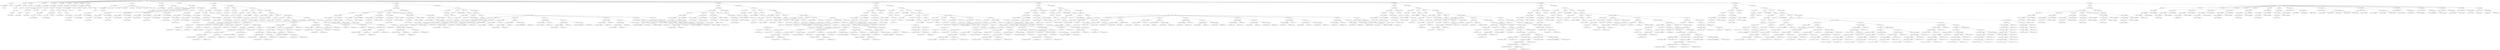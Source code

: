 digraph tree {
    "['1', 'FileAST']";
    "['11', 'Decl']";
    "['111', 'MAX_HEIGHT']";
    "['1111', 'int']";
    "['112', '436']";
    "['12', 'Decl']";
    "['121', 'MAX_WIDTH']";
    "['1211', 'int']";
    "['122', '1024']";
    "['13', 'Typedef']";
    "['131', 'pixel_t']";
    "['1311', 'float']";
    "['14', 'Typedef']";
    "['141', 'outer_pixel_t']";
    "['1411', 'float']";
    "['15', 'Typedef']";
    "['151', 'vel_pixel_t']";
    "['1511', 'float']";
    "['16', 'Typedef']";
    "['161', 'gradient_t']";
    "['1611', 'Struct']";
    "['16111', 'Decl']";
    "['161111', 'x']";
    "['1611111', 'pixel_t']";
    "['16112', 'Decl']";
    "['161121', 'y']";
    "['1611211', 'pixel_t']";
    "['16113', 'Decl']";
    "['161131', 'z']";
    "['1611311', 'pixel_t']";
    "['17', 'Typedef']";
    "['171', 'outer_t']";
    "['1711', 'Struct']";
    "['17111', 'Decl']";
    "['171111', 'ArrayDecl']";
    "['1711111', 'val']";
    "['17111111', 'outer_pixel_t']";
    "['1711112', '6']";
    "['18', 'Typedef']";
    "['181', 'tensor_t']";
    "['1811', 'Struct']";
    "['18111', 'Decl']";
    "['181111', 'ArrayDecl']";
    "['1811111', 'val']";
    "['18111111', 'outer_pixel_t']";
    "['1811112', '6']";
    "['19', 'Typedef']";
    "['191', 'velocity_t']";
    "['1911', 'Struct']";
    "['19111', 'Decl']";
    "['191111', 'x']";
    "['1911111', 'vel_pixel_t']";
    "['19112', 'Decl']";
    "['191121', 'y']";
    "['1911211', 'vel_pixel_t']";
    "['110', 'Decl']";
    "['1101', 'ArrayDecl']";
    "['11011', 'GRAD_WEIGHTS']";
    "['110111', 'int']";
    "['1102', 'InitList']";
    "['11021', '1']";
    "['11022', '-']";
    "['110221', '8']";
    "['11023', '0']";
    "['11024', '8']";
    "['11025', '-']";
    "['110251', '1']";
    "['111', 'Decl']";
    "['1111', 'ArrayDecl']";
    "['11111', 'GRAD_FILTER']";
    "['111111', 'pixel_t']";
    "['1112', 'InitList']";
    "['11121', '0.0755']";
    "['11122', '0.133']";
    "['11123', '0.1869']";
    "['11124', '0.2903']";
    "['11125', '0.1869']";
    "['11126', '0.133']";
    "['11127', '0.0755']";
    "['112', 'Decl']";
    "['1121', 'ArrayDecl']";
    "['11211', 'TENSOR_FILTER']";
    "['112111', 'pixel_t']";
    "['1122', 'InitList']";
    "['11221', '0.3243']";
    "['11222', '0.3513']";
    "['11223', '0.3243']";
    "['113', 'Decl']";
    "['1131', 'FuncDecl']";
    "['11311', 'ParamList']";
    "['113111', 'Decl']";
    "['1131111', 'ArrayDecl']";
    "['11311111', 'ArrayDecl']";
    "['113111111', 'frame0']";
    "['1131111111', 'pixel_t']";
    "['113111112', 'MAX_WIDTH']";
    "['11311112', 'MAX_HEIGHT']";
    "['113112', 'Decl']";
    "['1131121', 'ArrayDecl']";
    "['11311211', 'ArrayDecl']";
    "['113112111', 'frame1']";
    "['1131121111', 'pixel_t']";
    "['113112112', 'MAX_WIDTH']";
    "['11311212', 'MAX_HEIGHT']";
    "['113113', 'Decl']";
    "['1131131', 'ArrayDecl']";
    "['11311311', 'ArrayDecl']";
    "['113113111', 'frame2']";
    "['1131131111', 'pixel_t']";
    "['113113112', 'MAX_WIDTH']";
    "['11311312', 'MAX_HEIGHT']";
    "['113114', 'Decl']";
    "['1131141', 'ArrayDecl']";
    "['11311411', 'ArrayDecl']";
    "['113114111', 'frame3']";
    "['1131141111', 'pixel_t']";
    "['113114112', 'MAX_WIDTH']";
    "['11311412', 'MAX_HEIGHT']";
    "['113115', 'Decl']";
    "['1131151', 'ArrayDecl']";
    "['11311511', 'ArrayDecl']";
    "['113115111', 'frame4']";
    "['1131151111', 'pixel_t']";
    "['113115112', 'MAX_WIDTH']";
    "['11311512', 'MAX_HEIGHT']";
    "['113116', 'Decl']";
    "['1131161', 'ArrayDecl']";
    "['11311611', 'ArrayDecl']";
    "['113116111', 'outputs']";
    "['1131161111', 'velocity_t']";
    "['113116112', 'MAX_WIDTH']";
    "['11311612', 'MAX_HEIGHT']";
    "['11312', 'optical_flow_sw']";
    "['113121', 'void']";
    "['114', 'FuncDef']";
    "['1141', 'Decl']";
    "['11411', 'FuncDecl']";
    "['114111', 'ParamList']";
    "['1141111', 'Decl']";
    "['11411111', 'ArrayDecl']";
    "['114111111', 'ArrayDecl']";
    "['1141111111', 'frame']";
    "['11411111111', 'pixel_t']";
    "['1141111112', 'MAX_WIDTH']";
    "['114111112', 'MAX_HEIGHT']";
    "['1141112', 'Decl']";
    "['11411121', 'ArrayDecl']";
    "['114111211', 'ArrayDecl']";
    "['1141112111', 'gradient_x']";
    "['11411121111', 'pixel_t']";
    "['1141112112', 'MAX_WIDTH']";
    "['114111212', 'MAX_HEIGHT']";
    "['1141113', 'Decl']";
    "['11411131', 'ArrayDecl']";
    "['114111311', 'ArrayDecl']";
    "['1141113111', 'gradient_y']";
    "['11411131111', 'pixel_t']";
    "['1141113112', 'MAX_WIDTH']";
    "['114111312', 'MAX_HEIGHT']";
    "['114112', 'gradient_xy_calc']";
    "['1141121', 'void']";
    "['1142', 'Compound']";
    "['11421', 'Decl']";
    "['114211', 'x_grad']";
    "['1142111', 'pixel_t']";
    "['11422', 'Decl']";
    "['114221', 'y_grad']";
    "['1142211', 'pixel_t']";
    "['11423', 'For']";
    "['114231', 'DeclList']";
    "['1142311', 'Decl']";
    "['11423111', 'r']";
    "['114231111', 'int']";
    "['11423112', '0']";
    "['114232', '<']";
    "['1142321', 'r']";
    "['1142322', '+']";
    "['11423221', 'MAX_HEIGHT']";
    "['11423222', '2']";
    "['114233', '++']";
    "['1142331', 'r']";
    "['114234', 'Compound']";
    "['1142341', 'For']";
    "['11423411', 'DeclList']";
    "['114234111', 'Decl']";
    "['1142341111', 'c']";
    "['11423411111', 'int']";
    "['1142341112', '0']";
    "['11423412', '<']";
    "['114234121', 'c']";
    "['114234122', '+']";
    "['1142341221', 'MAX_WIDTH']";
    "['1142341222', '2']";
    "['11423413', '++']";
    "['114234131', 'c']";
    "['11423414', 'Compound']";
    "['114234141', '=']";
    "['1142341411', 'x_grad']";
    "['1142341412', '0']";
    "['114234142', '=']";
    "['1142341421', 'y_grad']";
    "['1142341422', '0']";
    "['114234143', 'If']";
    "['1142341431', '&&']";
    "['11423414311', '&&']";
    "['114234143111', '&&']";
    "['1142341431111', '>=']";
    "['11423414311111', 'r']";
    "['11423414311112', '4']";
    "['1142341431112', '<']";
    "['11423414311121', 'r']";
    "['11423414311122', 'MAX_HEIGHT']";
    "['114234143112', '>=']";
    "['1142341431121', 'c']";
    "['1142341431122', '4']";
    "['11423414312', '<']";
    "['114234143121', 'c']";
    "['114234143122', 'MAX_WIDTH']";
    "['1142341432', 'Compound']";
    "['11423414321', 'For']";
    "['114234143211', 'DeclList']";
    "['1142341432111', 'Decl']";
    "['11423414321111', 'i']";
    "['114234143211111', 'int']";
    "['11423414321112', '0']";
    "['114234143212', '<']";
    "['1142341432121', 'i']";
    "['1142341432122', '5']";
    "['114234143213', '++']";
    "['1142341432131', 'i']";
    "['114234143214', 'Compound']";
    "['1142341432141', '+=']";
    "['11423414321411', 'x_grad']";
    "['11423414321412', '*']";
    "['114234143214121', 'ArrayRef']";
    "['1142341432141211', 'ArrayRef']";
    "['11423414321412111', 'frame']";
    "['11423414321412112', '-']";
    "['114234143214121121', 'r']";
    "['114234143214121122', '2']";
    "['1142341432141212', '-']";
    "['11423414321412121', 'c']";
    "['11423414321412122', 'i']";
    "['114234143214122', 'ArrayRef']";
    "['1142341432141221', 'GRAD_WEIGHTS']";
    "['1142341432141222', '-']";
    "['11423414321412221', '4']";
    "['11423414321412222', 'i']";
    "['1142341432142', '+=']";
    "['11423414321421', 'y_grad']";
    "['11423414321422', '*']";
    "['114234143214221', 'ArrayRef']";
    "['1142341432142211', 'ArrayRef']";
    "['11423414321422111', 'frame']";
    "['11423414321422112', '-']";
    "['114234143214221121', 'r']";
    "['114234143214221122', 'i']";
    "['1142341432142212', '-']";
    "['11423414321422121', 'c']";
    "['11423414321422122', '2']";
    "['114234143214222', 'ArrayRef']";
    "['1142341432142221', 'GRAD_WEIGHTS']";
    "['1142341432142222', '-']";
    "['11423414321422221', '4']";
    "['11423414321422222', 'i']";
    "['11423414322', '=']";
    "['114234143221', 'ArrayRef']";
    "['1142341432211', 'ArrayRef']";
    "['11423414322111', 'gradient_x']";
    "['11423414322112', '-']";
    "['114234143221121', 'r']";
    "['114234143221122', '2']";
    "['1142341432212', '-']";
    "['11423414322121', 'c']";
    "['11423414322122', '2']";
    "['114234143222', '/']";
    "['1142341432221', 'x_grad']";
    "['1142341432222', '12']";
    "['11423414323', '=']";
    "['114234143231', 'ArrayRef']";
    "['1142341432311', 'ArrayRef']";
    "['11423414323111', 'gradient_y']";
    "['11423414323112', '-']";
    "['114234143231121', 'r']";
    "['114234143231122', '2']";
    "['1142341432312', '-']";
    "['11423414323121', 'c']";
    "['11423414323122', '2']";
    "['114234143232', '/']";
    "['1142341432321', 'y_grad']";
    "['1142341432322', '12']";
    "['1142341433', 'If']";
    "['11423414331', '&&']";
    "['114234143311', '>=']";
    "['1142341433111', 'r']";
    "['1142341433112', '2']";
    "['114234143312', '>=']";
    "['1142341433121', 'c']";
    "['1142341433122', '2']";
    "['11423414332', 'Compound']";
    "['114234143321', '=']";
    "['1142341433211', 'ArrayRef']";
    "['11423414332111', 'ArrayRef']";
    "['114234143321111', 'gradient_x']";
    "['114234143321112', '-']";
    "['1142341433211121', 'r']";
    "['1142341433211122', '2']";
    "['11423414332112', '-']";
    "['114234143321121', 'c']";
    "['114234143321122', '2']";
    "['1142341433212', '0']";
    "['114234143322', '=']";
    "['1142341433221', 'ArrayRef']";
    "['11423414332211', 'ArrayRef']";
    "['114234143322111', 'gradient_y']";
    "['114234143322112', '-']";
    "['1142341433221121', 'r']";
    "['1142341433221122', '2']";
    "['11423414332212', '-']";
    "['114234143322121', 'c']";
    "['114234143322122', '2']";
    "['1142341433222', '0']";
    "['115', 'FuncDef']";
    "['1151', 'Decl']";
    "['11511', 'FuncDecl']";
    "['115111', 'ParamList']";
    "['1151111', 'Decl']";
    "['11511111', 'ArrayDecl']";
    "['115111111', 'ArrayDecl']";
    "['1151111111', 'frame0']";
    "['11511111111', 'pixel_t']";
    "['1151111112', 'MAX_WIDTH']";
    "['115111112', 'MAX_HEIGHT']";
    "['1151112', 'Decl']";
    "['11511121', 'ArrayDecl']";
    "['115111211', 'ArrayDecl']";
    "['1151112111', 'frame1']";
    "['11511121111', 'pixel_t']";
    "['1151112112', 'MAX_WIDTH']";
    "['115111212', 'MAX_HEIGHT']";
    "['1151113', 'Decl']";
    "['11511131', 'ArrayDecl']";
    "['115111311', 'ArrayDecl']";
    "['1151113111', 'frame2']";
    "['11511131111', 'pixel_t']";
    "['1151113112', 'MAX_WIDTH']";
    "['115111312', 'MAX_HEIGHT']";
    "['1151114', 'Decl']";
    "['11511141', 'ArrayDecl']";
    "['115111411', 'ArrayDecl']";
    "['1151114111', 'frame3']";
    "['11511141111', 'pixel_t']";
    "['1151114112', 'MAX_WIDTH']";
    "['115111412', 'MAX_HEIGHT']";
    "['1151115', 'Decl']";
    "['11511151', 'ArrayDecl']";
    "['115111511', 'ArrayDecl']";
    "['1151115111', 'frame4']";
    "['11511151111', 'pixel_t']";
    "['1151115112', 'MAX_WIDTH']";
    "['115111512', 'MAX_HEIGHT']";
    "['1151116', 'Decl']";
    "['11511161', 'ArrayDecl']";
    "['115111611', 'ArrayDecl']";
    "['1151116111', 'gradient_z']";
    "['11511161111', 'pixel_t']";
    "['1151116112', 'MAX_WIDTH']";
    "['115111612', 'MAX_HEIGHT']";
    "['115112', 'gradient_z_calc']";
    "['1151121', 'void']";
    "['1152', 'Compound']";
    "['11521', 'For']";
    "['115211', 'DeclList']";
    "['1152111', 'Decl']";
    "['11521111', 'r']";
    "['115211111', 'int']";
    "['11521112', '0']";
    "['115212', '<']";
    "['1152121', 'r']";
    "['1152122', 'MAX_HEIGHT']";
    "['115213', '++']";
    "['1152131', 'r']";
    "['115214', 'Compound']";
    "['1152141', 'For']";
    "['11521411', 'DeclList']";
    "['115214111', 'Decl']";
    "['1152141111', 'c']";
    "['11521411111', 'int']";
    "['1152141112', '0']";
    "['11521412', '<']";
    "['115214121', 'c']";
    "['115214122', 'MAX_WIDTH']";
    "['11521413', '++']";
    "['115214131', 'c']";
    "['11521414', 'Compound']";
    "['115214141', '=']";
    "['1152141411', 'ArrayRef']";
    "['11521414111', 'ArrayRef']";
    "['115214141111', 'gradient_z']";
    "['115214141112', 'r']";
    "['11521414112', 'c']";
    "['1152141412', '0.0f']";
    "['115214142', '+=']";
    "['1152141421', 'ArrayRef']";
    "['11521414211', 'ArrayRef']";
    "['115214142111', 'gradient_z']";
    "['115214142112', 'r']";
    "['11521414212', 'c']";
    "['1152141422', '*']";
    "['11521414221', 'ArrayRef']";
    "['115214142211', 'ArrayRef']";
    "['1152141422111', 'frame0']";
    "['1152141422112', 'r']";
    "['115214142212', 'c']";
    "['11521414222', 'ArrayRef']";
    "['115214142221', 'GRAD_WEIGHTS']";
    "['115214142222', '0']";
    "['115214143', '+=']";
    "['1152141431', 'ArrayRef']";
    "['11521414311', 'ArrayRef']";
    "['115214143111', 'gradient_z']";
    "['115214143112', 'r']";
    "['11521414312', 'c']";
    "['1152141432', '*']";
    "['11521414321', 'ArrayRef']";
    "['115214143211', 'ArrayRef']";
    "['1152141432111', 'frame1']";
    "['1152141432112', 'r']";
    "['115214143212', 'c']";
    "['11521414322', 'ArrayRef']";
    "['115214143221', 'GRAD_WEIGHTS']";
    "['115214143222', '1']";
    "['115214144', '+=']";
    "['1152141441', 'ArrayRef']";
    "['11521414411', 'ArrayRef']";
    "['115214144111', 'gradient_z']";
    "['115214144112', 'r']";
    "['11521414412', 'c']";
    "['1152141442', '*']";
    "['11521414421', 'ArrayRef']";
    "['115214144211', 'ArrayRef']";
    "['1152141442111', 'frame2']";
    "['1152141442112', 'r']";
    "['115214144212', 'c']";
    "['11521414422', 'ArrayRef']";
    "['115214144221', 'GRAD_WEIGHTS']";
    "['115214144222', '2']";
    "['115214145', '+=']";
    "['1152141451', 'ArrayRef']";
    "['11521414511', 'ArrayRef']";
    "['115214145111', 'gradient_z']";
    "['115214145112', 'r']";
    "['11521414512', 'c']";
    "['1152141452', '*']";
    "['11521414521', 'ArrayRef']";
    "['115214145211', 'ArrayRef']";
    "['1152141452111', 'frame3']";
    "['1152141452112', 'r']";
    "['115214145212', 'c']";
    "['11521414522', 'ArrayRef']";
    "['115214145221', 'GRAD_WEIGHTS']";
    "['115214145222', '3']";
    "['115214146', '+=']";
    "['1152141461', 'ArrayRef']";
    "['11521414611', 'ArrayRef']";
    "['115214146111', 'gradient_z']";
    "['115214146112', 'r']";
    "['11521414612', 'c']";
    "['1152141462', '*']";
    "['11521414621', 'ArrayRef']";
    "['115214146211', 'ArrayRef']";
    "['1152141462111', 'frame4']";
    "['1152141462112', 'r']";
    "['115214146212', 'c']";
    "['11521414622', 'ArrayRef']";
    "['115214146221', 'GRAD_WEIGHTS']";
    "['115214146222', '4']";
    "['115214147', '/=']";
    "['1152141471', 'ArrayRef']";
    "['11521414711', 'ArrayRef']";
    "['115214147111', 'gradient_z']";
    "['115214147112', 'r']";
    "['11521414712', 'c']";
    "['1152141472', '12.0f']";
    "['116', 'FuncDef']";
    "['1161', 'Decl']";
    "['11611', 'FuncDecl']";
    "['116111', 'ParamList']";
    "['1161111', 'Decl']";
    "['11611111', 'ArrayDecl']";
    "['116111111', 'ArrayDecl']";
    "['1161111111', 'gradient_x']";
    "['11611111111', 'pixel_t']";
    "['1161111112', 'MAX_WIDTH']";
    "['116111112', 'MAX_HEIGHT']";
    "['1161112', 'Decl']";
    "['11611121', 'ArrayDecl']";
    "['116111211', 'ArrayDecl']";
    "['1161112111', 'gradient_y']";
    "['11611121111', 'pixel_t']";
    "['1161112112', 'MAX_WIDTH']";
    "['116111212', 'MAX_HEIGHT']";
    "['1161113', 'Decl']";
    "['11611131', 'ArrayDecl']";
    "['116111311', 'ArrayDecl']";
    "['1161113111', 'gradient_z']";
    "['11611131111', 'pixel_t']";
    "['1161113112', 'MAX_WIDTH']";
    "['116111312', 'MAX_HEIGHT']";
    "['1161114', 'Decl']";
    "['11611141', 'ArrayDecl']";
    "['116111411', 'ArrayDecl']";
    "['1161114111', 'filt_grad']";
    "['11611141111', 'gradient_t']";
    "['1161114112', 'MAX_WIDTH']";
    "['116111412', 'MAX_HEIGHT']";
    "['116112', 'gradient_weight_y']";
    "['1161121', 'void']";
    "['1162', 'Compound']";
    "['11621', 'For']";
    "['116211', 'DeclList']";
    "['1162111', 'Decl']";
    "['11621111', 'r']";
    "['116211111', 'int']";
    "['11621112', '0']";
    "['116212', '<']";
    "['1162121', 'r']";
    "['1162122', '+']";
    "['11621221', 'MAX_HEIGHT']";
    "['11621222', '3']";
    "['116213', '++']";
    "['1162131', 'r']";
    "['116214', 'Compound']";
    "['1162141', 'For']";
    "['11621411', 'DeclList']";
    "['116214111', 'Decl']";
    "['1162141111', 'c']";
    "['11621411111', 'int']";
    "['1162141112', '0']";
    "['11621412', '<']";
    "['116214121', 'c']";
    "['116214122', 'MAX_WIDTH']";
    "['11621413', '++']";
    "['116214131', 'c']";
    "['11621414', 'Compound']";
    "['116214141', 'Decl']";
    "['1162141411', 'acc']";
    "['11621414111', 'gradient_t']";
    "['116214142', '=']";
    "['1162141421', 'StructRef']";
    "['11621414211', 'acc']";
    "['11621414212', 'x']";
    "['1162141422', '0']";
    "['116214143', '=']";
    "['1162141431', 'StructRef']";
    "['11621414311', 'acc']";
    "['11621414312', 'y']";
    "['1162141432', '0']";
    "['116214144', '=']";
    "['1162141441', 'StructRef']";
    "['11621414411', 'acc']";
    "['11621414412', 'z']";
    "['1162141442', '0']";
    "['116214145', 'If']";
    "['1162141451', '&&']";
    "['11621414511', '>=']";
    "['116214145111', 'r']";
    "['116214145112', '6']";
    "['11621414512', '<']";
    "['116214145121', 'r']";
    "['116214145122', 'MAX_HEIGHT']";
    "['1162141452', 'Compound']";
    "['11621414521', 'For']";
    "['116214145211', 'DeclList']";
    "['1162141452111', 'Decl']";
    "['11621414521111', 'i']";
    "['116214145211111', 'int']";
    "['11621414521112', '0']";
    "['116214145212', '<']";
    "['1162141452121', 'i']";
    "['1162141452122', '7']";
    "['116214145213', '++']";
    "['1162141452131', 'i']";
    "['116214145214', 'Compound']";
    "['1162141452141', '+=']";
    "['11621414521411', 'StructRef']";
    "['116214145214111', 'acc']";
    "['116214145214112', 'x']";
    "['11621414521412', '*']";
    "['116214145214121', 'ArrayRef']";
    "['1162141452141211', 'ArrayRef']";
    "['11621414521412111', 'gradient_x']";
    "['11621414521412112', '-']";
    "['116214145214121121', 'r']";
    "['116214145214121122', 'i']";
    "['1162141452141212', 'c']";
    "['116214145214122', 'ArrayRef']";
    "['1162141452141221', 'GRAD_FILTER']";
    "['1162141452141222', 'i']";
    "['1162141452142', '+=']";
    "['11621414521421', 'StructRef']";
    "['116214145214211', 'acc']";
    "['116214145214212', 'y']";
    "['11621414521422', '*']";
    "['116214145214221', 'ArrayRef']";
    "['1162141452142211', 'ArrayRef']";
    "['11621414521422111', 'gradient_y']";
    "['11621414521422112', '-']";
    "['116214145214221121', 'r']";
    "['116214145214221122', 'i']";
    "['1162141452142212', 'c']";
    "['116214145214222', 'ArrayRef']";
    "['1162141452142221', 'GRAD_FILTER']";
    "['1162141452142222', 'i']";
    "['1162141452143', '+=']";
    "['11621414521431', 'StructRef']";
    "['116214145214311', 'acc']";
    "['116214145214312', 'z']";
    "['11621414521432', '*']";
    "['116214145214321', 'ArrayRef']";
    "['1162141452143211', 'ArrayRef']";
    "['11621414521432111', 'gradient_z']";
    "['11621414521432112', '-']";
    "['116214145214321121', 'r']";
    "['116214145214321122', 'i']";
    "['1162141452143212', 'c']";
    "['116214145214322', 'ArrayRef']";
    "['1162141452143221', 'GRAD_FILTER']";
    "['1162141452143222', 'i']";
    "['11621414522', '=']";
    "['116214145221', 'ArrayRef']";
    "['1162141452211', 'ArrayRef']";
    "['11621414522111', 'filt_grad']";
    "['11621414522112', '-']";
    "['116214145221121', 'r']";
    "['116214145221122', '3']";
    "['1162141452212', 'c']";
    "['116214145222', 'acc']";
    "['1162141453', 'If']";
    "['11621414531', '>=']";
    "['116214145311', 'r']";
    "['116214145312', '3']";
    "['11621414532', 'Compound']";
    "['116214145321', '=']";
    "['1162141453211', 'ArrayRef']";
    "['11621414532111', 'ArrayRef']";
    "['116214145321111', 'filt_grad']";
    "['116214145321112', '-']";
    "['1162141453211121', 'r']";
    "['1162141453211122', '3']";
    "['11621414532112', 'c']";
    "['1162141453212', 'acc']";
    "['117', 'FuncDef']";
    "['1171', 'Decl']";
    "['11711', 'FuncDecl']";
    "['117111', 'ParamList']";
    "['1171111', 'Decl']";
    "['11711111', 'ArrayDecl']";
    "['117111111', 'ArrayDecl']";
    "['1171111111', 'y_filt']";
    "['11711111111', 'gradient_t']";
    "['1171111112', 'MAX_WIDTH']";
    "['117111112', 'MAX_HEIGHT']";
    "['1171112', 'Decl']";
    "['11711121', 'ArrayDecl']";
    "['117111211', 'ArrayDecl']";
    "['1171112111', 'filt_grad']";
    "['11711121111', 'gradient_t']";
    "['1171112112', 'MAX_WIDTH']";
    "['117111212', 'MAX_HEIGHT']";
    "['117112', 'gradient_weight_x']";
    "['1171121', 'void']";
    "['1172', 'Compound']";
    "['11721', 'For']";
    "['117211', 'DeclList']";
    "['1172111', 'Decl']";
    "['11721111', 'r']";
    "['117211111', 'int']";
    "['11721112', '0']";
    "['117212', '<']";
    "['1172121', 'r']";
    "['1172122', 'MAX_HEIGHT']";
    "['117213', '++']";
    "['1172131', 'r']";
    "['117214', 'Compound']";
    "['1172141', 'For']";
    "['11721411', 'DeclList']";
    "['117214111', 'Decl']";
    "['1172141111', 'c']";
    "['11721411111', 'int']";
    "['1172141112', '0']";
    "['11721412', '<']";
    "['117214121', 'c']";
    "['117214122', '+']";
    "['1172141221', 'MAX_WIDTH']";
    "['1172141222', '3']";
    "['11721413', '++']";
    "['117214131', 'c']";
    "['11721414', 'Compound']";
    "['117214141', 'Decl']";
    "['1172141411', 'acc']";
    "['11721414111', 'gradient_t']";
    "['117214142', '=']";
    "['1172141421', 'StructRef']";
    "['11721414211', 'acc']";
    "['11721414212', 'x']";
    "['1172141422', '0']";
    "['117214143', '=']";
    "['1172141431', 'StructRef']";
    "['11721414311', 'acc']";
    "['11721414312', 'y']";
    "['1172141432', '0']";
    "['117214144', '=']";
    "['1172141441', 'StructRef']";
    "['11721414411', 'acc']";
    "['11721414412', 'z']";
    "['1172141442', '0']";
    "['117214145', 'If']";
    "['1172141451', '&&']";
    "['11721414511', '>=']";
    "['117214145111', 'c']";
    "['117214145112', '6']";
    "['11721414512', '<']";
    "['117214145121', 'c']";
    "['117214145122', 'MAX_WIDTH']";
    "['1172141452', 'Compound']";
    "['11721414521', 'For']";
    "['117214145211', 'DeclList']";
    "['1172141452111', 'Decl']";
    "['11721414521111', 'i']";
    "['117214145211111', 'int']";
    "['11721414521112', '0']";
    "['117214145212', '<']";
    "['1172141452121', 'i']";
    "['1172141452122', '7']";
    "['117214145213', '++']";
    "['1172141452131', 'i']";
    "['117214145214', 'Compound']";
    "['1172141452141', '+=']";
    "['11721414521411', 'StructRef']";
    "['117214145214111', 'acc']";
    "['117214145214112', 'x']";
    "['11721414521412', '*']";
    "['117214145214121', 'StructRef']";
    "['1172141452141211', 'ArrayRef']";
    "['11721414521412111', 'ArrayRef']";
    "['117214145214121111', 'y_filt']";
    "['117214145214121112', 'r']";
    "['11721414521412112', '-']";
    "['117214145214121121', 'c']";
    "['117214145214121122', 'i']";
    "['1172141452141212', 'x']";
    "['117214145214122', 'ArrayRef']";
    "['1172141452141221', 'GRAD_FILTER']";
    "['1172141452141222', 'i']";
    "['1172141452142', '+=']";
    "['11721414521421', 'StructRef']";
    "['117214145214211', 'acc']";
    "['117214145214212', 'y']";
    "['11721414521422', '*']";
    "['117214145214221', 'StructRef']";
    "['1172141452142211', 'ArrayRef']";
    "['11721414521422111', 'ArrayRef']";
    "['117214145214221111', 'y_filt']";
    "['117214145214221112', 'r']";
    "['11721414521422112', '-']";
    "['117214145214221121', 'c']";
    "['117214145214221122', 'i']";
    "['1172141452142212', 'y']";
    "['117214145214222', 'ArrayRef']";
    "['1172141452142221', 'GRAD_FILTER']";
    "['1172141452142222', 'i']";
    "['1172141452143', '+=']";
    "['11721414521431', 'StructRef']";
    "['117214145214311', 'acc']";
    "['117214145214312', 'z']";
    "['11721414521432', '*']";
    "['117214145214321', 'StructRef']";
    "['1172141452143211', 'ArrayRef']";
    "['11721414521432111', 'ArrayRef']";
    "['117214145214321111', 'y_filt']";
    "['117214145214321112', 'r']";
    "['11721414521432112', '-']";
    "['117214145214321121', 'c']";
    "['117214145214321122', 'i']";
    "['1172141452143212', 'z']";
    "['117214145214322', 'ArrayRef']";
    "['1172141452143221', 'GRAD_FILTER']";
    "['1172141452143222', 'i']";
    "['11721414522', '=']";
    "['117214145221', 'ArrayRef']";
    "['1172141452211', 'ArrayRef']";
    "['11721414522111', 'filt_grad']";
    "['11721414522112', 'r']";
    "['1172141452212', '-']";
    "['11721414522121', 'c']";
    "['11721414522122', '3']";
    "['117214145222', 'acc']";
    "['1172141453', 'If']";
    "['11721414531', '>=']";
    "['117214145311', 'c']";
    "['117214145312', '3']";
    "['11721414532', 'Compound']";
    "['117214145321', '=']";
    "['1172141453211', 'ArrayRef']";
    "['11721414532111', 'ArrayRef']";
    "['117214145321111', 'filt_grad']";
    "['117214145321112', 'r']";
    "['11721414532112', '-']";
    "['117214145321121', 'c']";
    "['117214145321122', '3']";
    "['1172141453212', 'acc']";
    "['118', 'FuncDef']";
    "['1181', 'Decl']";
    "['11811', 'FuncDecl']";
    "['118111', 'ParamList']";
    "['1181111', 'Decl']";
    "['11811111', 'ArrayDecl']";
    "['118111111', 'ArrayDecl']";
    "['1181111111', 'gradient']";
    "['11811111111', 'gradient_t']";
    "['1181111112', 'MAX_WIDTH']";
    "['118111112', 'MAX_HEIGHT']";
    "['1181112', 'Decl']";
    "['11811121', 'ArrayDecl']";
    "['118111211', 'ArrayDecl']";
    "['1181112111', 'outer_product']";
    "['11811121111', 'outer_t']";
    "['1181112112', 'MAX_WIDTH']";
    "['118111212', 'MAX_HEIGHT']";
    "['118112', 'outer_product']";
    "['1181121', 'void']";
    "['1182', 'Compound']";
    "['11821', 'For']";
    "['118211', 'DeclList']";
    "['1182111', 'Decl']";
    "['11821111', 'r']";
    "['118211111', 'int']";
    "['11821112', '0']";
    "['118212', '<']";
    "['1182121', 'r']";
    "['1182122', 'MAX_HEIGHT']";
    "['118213', '++']";
    "['1182131', 'r']";
    "['118214', 'Compound']";
    "['1182141', 'For']";
    "['11821411', 'DeclList']";
    "['118214111', 'Decl']";
    "['1182141111', 'c']";
    "['11821411111', 'int']";
    "['1182141112', '0']";
    "['11821412', '<']";
    "['118214121', 'c']";
    "['118214122', 'MAX_WIDTH']";
    "['11821413', '++']";
    "['118214131', 'c']";
    "['11821414', 'Compound']";
    "['118214141', 'Decl']";
    "['1182141411', 'grad']";
    "['11821414111', 'gradient_t']";
    "['1182141412', 'ArrayRef']";
    "['11821414121', 'ArrayRef']";
    "['118214141211', 'gradient']";
    "['118214141212', 'r']";
    "['11821414122', 'c']";
    "['118214142', 'Decl']";
    "['1182141421', 'out']";
    "['11821414211', 'outer_t']";
    "['118214143', '=']";
    "['1182141431', 'ArrayRef']";
    "['11821414311', 'StructRef']";
    "['118214143111', 'out']";
    "['118214143112', 'val']";
    "['11821414312', '0']";
    "['1182141432', '*']";
    "['11821414321', 'StructRef']";
    "['118214143211', 'grad']";
    "['118214143212', 'x']";
    "['11821414322', 'StructRef']";
    "['118214143221', 'grad']";
    "['118214143222', 'x']";
    "['118214144', '=']";
    "['1182141441', 'ArrayRef']";
    "['11821414411', 'StructRef']";
    "['118214144111', 'out']";
    "['118214144112', 'val']";
    "['11821414412', '1']";
    "['1182141442', '*']";
    "['11821414421', 'StructRef']";
    "['118214144211', 'grad']";
    "['118214144212', 'y']";
    "['11821414422', 'StructRef']";
    "['118214144221', 'grad']";
    "['118214144222', 'y']";
    "['118214145', '=']";
    "['1182141451', 'ArrayRef']";
    "['11821414511', 'StructRef']";
    "['118214145111', 'out']";
    "['118214145112', 'val']";
    "['11821414512', '2']";
    "['1182141452', '*']";
    "['11821414521', 'StructRef']";
    "['118214145211', 'grad']";
    "['118214145212', 'z']";
    "['11821414522', 'StructRef']";
    "['118214145221', 'grad']";
    "['118214145222', 'z']";
    "['118214146', '=']";
    "['1182141461', 'ArrayRef']";
    "['11821414611', 'StructRef']";
    "['118214146111', 'out']";
    "['118214146112', 'val']";
    "['11821414612', '3']";
    "['1182141462', '*']";
    "['11821414621', 'StructRef']";
    "['118214146211', 'grad']";
    "['118214146212', 'x']";
    "['11821414622', 'StructRef']";
    "['118214146221', 'grad']";
    "['118214146222', 'y']";
    "['118214147', '=']";
    "['1182141471', 'ArrayRef']";
    "['11821414711', 'StructRef']";
    "['118214147111', 'out']";
    "['118214147112', 'val']";
    "['11821414712', '4']";
    "['1182141472', '*']";
    "['11821414721', 'StructRef']";
    "['118214147211', 'grad']";
    "['118214147212', 'x']";
    "['11821414722', 'StructRef']";
    "['118214147221', 'grad']";
    "['118214147222', 'z']";
    "['118214148', '=']";
    "['1182141481', 'ArrayRef']";
    "['11821414811', 'StructRef']";
    "['118214148111', 'out']";
    "['118214148112', 'val']";
    "['11821414812', '5']";
    "['1182141482', '*']";
    "['11821414821', 'StructRef']";
    "['118214148211', 'grad']";
    "['118214148212', 'y']";
    "['11821414822', 'StructRef']";
    "['118214148221', 'grad']";
    "['118214148222', 'z']";
    "['118214149', '=']";
    "['1182141491', 'ArrayRef']";
    "['11821414911', 'ArrayRef']";
    "['118214149111', 'outer_product']";
    "['118214149112', 'r']";
    "['11821414912', 'c']";
    "['1182141492', 'out']";
    "['119', 'FuncDef']";
    "['1191', 'Decl']";
    "['11911', 'FuncDecl']";
    "['119111', 'ParamList']";
    "['1191111', 'Decl']";
    "['11911111', 'ArrayDecl']";
    "['119111111', 'ArrayDecl']";
    "['1191111111', 'outer']";
    "['11911111111', 'outer_t']";
    "['1191111112', 'MAX_WIDTH']";
    "['119111112', 'MAX_HEIGHT']";
    "['1191112', 'Decl']";
    "['11911121', 'ArrayDecl']";
    "['119111211', 'ArrayDecl']";
    "['1191112111', 'tensor_y']";
    "['11911121111', 'tensor_t']";
    "['1191112112', 'MAX_WIDTH']";
    "['119111212', 'MAX_HEIGHT']";
    "['119112', 'tensor_weight_y']";
    "['1191121', 'void']";
    "['1192', 'Compound']";
    "['11921', 'For']";
    "['119211', 'DeclList']";
    "['1192111', 'Decl']";
    "['11921111', 'r']";
    "['119211111', 'int']";
    "['11921112', '0']";
    "['119212', '<']";
    "['1192121', 'r']";
    "['1192122', '+']";
    "['11921221', 'MAX_HEIGHT']";
    "['11921222', '1']";
    "['119213', '++']";
    "['1192131', 'r']";
    "['119214', 'Compound']";
    "['1192141', 'For']";
    "['11921411', 'DeclList']";
    "['119214111', 'Decl']";
    "['1192141111', 'c']";
    "['11921411111', 'int']";
    "['1192141112', '0']";
    "['11921412', '<']";
    "['119214121', 'c']";
    "['119214122', 'MAX_WIDTH']";
    "['11921413', '++']";
    "['119214131', 'c']";
    "['11921414', 'Compound']";
    "['119214141', 'Decl']";
    "['1192141411', 'acc']";
    "['11921414111', 'tensor_t']";
    "['119214142', 'For']";
    "['1192141421', 'DeclList']";
    "['11921414211', 'Decl']";
    "['119214142111', 'k']";
    "['1192141421111', 'int']";
    "['119214142112', '0']";
    "['1192141422', '<']";
    "['11921414221', 'k']";
    "['11921414222', '6']";
    "['1192141423', '++']";
    "['11921414231', 'k']";
    "['1192141424', 'Compound']";
    "['11921414241', '=']";
    "['119214142411', 'ArrayRef']";
    "['1192141424111', 'StructRef']";
    "['11921414241111', 'acc']";
    "['11921414241112', 'val']";
    "['1192141424112', 'k']";
    "['119214142412', '0']";
    "['119214143', 'If']";
    "['1192141431', '&&']";
    "['11921414311', '>=']";
    "['119214143111', 'r']";
    "['119214143112', '2']";
    "['11921414312', '<']";
    "['119214143121', 'r']";
    "['119214143122', 'MAX_HEIGHT']";
    "['1192141432', 'Compound']";
    "['11921414321', 'For']";
    "['119214143211', 'DeclList']";
    "['1192141432111', 'Decl']";
    "['11921414321111', 'i']";
    "['119214143211111', 'int']";
    "['11921414321112', '0']";
    "['119214143212', '<']";
    "['1192141432121', 'i']";
    "['1192141432122', '3']";
    "['119214143213', '++']";
    "['1192141432131', 'i']";
    "['119214143214', 'Compound']";
    "['1192141432141', 'For']";
    "['11921414321411', 'DeclList']";
    "['119214143214111', 'Decl']";
    "['1192141432141111', 'component']";
    "['11921414321411111', 'int']";
    "['1192141432141112', '0']";
    "['11921414321412', '<']";
    "['119214143214121', 'component']";
    "['119214143214122', '6']";
    "['11921414321413', '++']";
    "['119214143214131', 'component']";
    "['11921414321414', 'Compound']";
    "['119214143214141', '+=']";
    "['1192141432141411', 'ArrayRef']";
    "['11921414321414111', 'StructRef']";
    "['119214143214141111', 'acc']";
    "['119214143214141112', 'val']";
    "['11921414321414112', 'component']";
    "['1192141432141412', '*']";
    "['11921414321414121', 'ArrayRef']";
    "['119214143214141211', 'StructRef']";
    "['1192141432141412111', 'ArrayRef']";
    "['11921414321414121111', 'ArrayRef']";
    "['119214143214141211111', 'outer']";
    "['119214143214141211112', '-']";
    "['1192141432141412111121', 'r']";
    "['1192141432141412111122', 'i']";
    "['11921414321414121112', 'c']";
    "['1192141432141412112', 'val']";
    "['119214143214141212', 'component']";
    "['11921414321414122', 'ArrayRef']";
    "['119214143214141221', 'TENSOR_FILTER']";
    "['119214143214141222', 'i']";
    "['119214144', 'If']";
    "['1192141441', '>=']";
    "['11921414411', 'r']";
    "['11921414412', '1']";
    "['1192141442', 'Compound']";
    "['11921414421', '=']";
    "['119214144211', 'ArrayRef']";
    "['1192141442111', 'ArrayRef']";
    "['11921414421111', 'tensor_y']";
    "['11921414421112', '-']";
    "['119214144211121', 'r']";
    "['119214144211122', '1']";
    "['1192141442112', 'c']";
    "['119214144212', 'acc']";
    "['120', 'FuncDef']";
    "['1201', 'Decl']";
    "['12011', 'FuncDecl']";
    "['120111', 'ParamList']";
    "['1201111', 'Decl']";
    "['12011111', 'ArrayDecl']";
    "['120111111', 'ArrayDecl']";
    "['1201111111', 'tensor_y']";
    "['12011111111', 'tensor_t']";
    "['1201111112', 'MAX_WIDTH']";
    "['120111112', 'MAX_HEIGHT']";
    "['1201112', 'Decl']";
    "['12011121', 'ArrayDecl']";
    "['120111211', 'ArrayDecl']";
    "['1201112111', 'tensor']";
    "['12011121111', 'tensor_t']";
    "['1201112112', 'MAX_WIDTH']";
    "['120111212', 'MAX_HEIGHT']";
    "['120112', 'tensor_weight_x']";
    "['1201121', 'void']";
    "['1202', 'Compound']";
    "['12021', 'For']";
    "['120211', 'DeclList']";
    "['1202111', 'Decl']";
    "['12021111', 'r']";
    "['120211111', 'int']";
    "['12021112', '0']";
    "['120212', '<']";
    "['1202121', 'r']";
    "['1202122', 'MAX_HEIGHT']";
    "['120213', '++']";
    "['1202131', 'r']";
    "['120214', 'Compound']";
    "['1202141', 'For']";
    "['12021411', 'DeclList']";
    "['120214111', 'Decl']";
    "['1202141111', 'c']";
    "['12021411111', 'int']";
    "['1202141112', '0']";
    "['12021412', '<']";
    "['120214121', 'c']";
    "['120214122', '+']";
    "['1202141221', 'MAX_WIDTH']";
    "['1202141222', '1']";
    "['12021413', '++']";
    "['120214131', 'c']";
    "['12021414', 'Compound']";
    "['120214141', 'Decl']";
    "['1202141411', 'acc']";
    "['12021414111', 'tensor_t']";
    "['120214142', 'For']";
    "['1202141421', 'DeclList']";
    "['12021414211', 'Decl']";
    "['120214142111', 'k']";
    "['1202141421111', 'int']";
    "['120214142112', '0']";
    "['1202141422', '<']";
    "['12021414221', 'k']";
    "['12021414222', '6']";
    "['1202141423', '++']";
    "['12021414231', 'k']";
    "['1202141424', 'Compound']";
    "['12021414241', '=']";
    "['120214142411', 'ArrayRef']";
    "['1202141424111', 'StructRef']";
    "['12021414241111', 'acc']";
    "['12021414241112', 'val']";
    "['1202141424112', 'k']";
    "['120214142412', '0']";
    "['120214143', 'If']";
    "['1202141431', '&&']";
    "['12021414311', '>=']";
    "['120214143111', 'c']";
    "['120214143112', '2']";
    "['12021414312', '<']";
    "['120214143121', 'c']";
    "['120214143122', 'MAX_WIDTH']";
    "['1202141432', 'Compound']";
    "['12021414321', 'For']";
    "['120214143211', 'DeclList']";
    "['1202141432111', 'Decl']";
    "['12021414321111', 'i']";
    "['120214143211111', 'int']";
    "['12021414321112', '0']";
    "['120214143212', '<']";
    "['1202141432121', 'i']";
    "['1202141432122', '3']";
    "['120214143213', '++']";
    "['1202141432131', 'i']";
    "['120214143214', 'Compound']";
    "['1202141432141', 'For']";
    "['12021414321411', 'DeclList']";
    "['120214143214111', 'Decl']";
    "['1202141432141111', 'component']";
    "['12021414321411111', 'int']";
    "['1202141432141112', '0']";
    "['12021414321412', '<']";
    "['120214143214121', 'component']";
    "['120214143214122', '6']";
    "['12021414321413', '++']";
    "['120214143214131', 'component']";
    "['12021414321414', 'Compound']";
    "['120214143214141', '+=']";
    "['1202141432141411', 'ArrayRef']";
    "['12021414321414111', 'StructRef']";
    "['120214143214141111', 'acc']";
    "['120214143214141112', 'val']";
    "['12021414321414112', 'component']";
    "['1202141432141412', '*']";
    "['12021414321414121', 'ArrayRef']";
    "['120214143214141211', 'StructRef']";
    "['1202141432141412111', 'ArrayRef']";
    "['12021414321414121111', 'ArrayRef']";
    "['120214143214141211111', 'tensor_y']";
    "['120214143214141211112', 'r']";
    "['12021414321414121112', '-']";
    "['120214143214141211121', 'c']";
    "['120214143214141211122', 'i']";
    "['1202141432141412112', 'val']";
    "['120214143214141212', 'component']";
    "['12021414321414122', 'ArrayRef']";
    "['120214143214141221', 'TENSOR_FILTER']";
    "['120214143214141222', 'i']";
    "['120214144', 'If']";
    "['1202141441', '>=']";
    "['12021414411', 'c']";
    "['12021414412', '1']";
    "['1202141442', 'Compound']";
    "['12021414421', '=']";
    "['120214144211', 'ArrayRef']";
    "['1202141442111', 'ArrayRef']";
    "['12021414421111', 'tensor']";
    "['12021414421112', 'r']";
    "['1202141442112', '-']";
    "['12021414421121', 'c']";
    "['12021414421122', '1']";
    "['120214144212', 'acc']";
    "['121', 'FuncDef']";
    "['1211', 'Decl']";
    "['12111', 'FuncDecl']";
    "['121111', 'ParamList']";
    "['1211111', 'Decl']";
    "['12111111', 'ArrayDecl']";
    "['121111111', 'ArrayDecl']";
    "['1211111111', 'tensors']";
    "['12111111111', 'tensor_t']";
    "['1211111112', 'MAX_WIDTH']";
    "['121111112', 'MAX_HEIGHT']";
    "['1211112', 'Decl']";
    "['12111121', 'ArrayDecl']";
    "['121111211', 'ArrayDecl']";
    "['1211112111', 'output']";
    "['12111121111', 'velocity_t']";
    "['1211112112', 'MAX_WIDTH']";
    "['121111212', 'MAX_HEIGHT']";
    "['121112', 'flow_calc']";
    "['1211121', 'void']";
    "['1212', 'Compound']";
    "['12121', 'For']";
    "['121211', 'DeclList']";
    "['1212111', 'Decl']";
    "['12121111', 'r']";
    "['121211111', 'int']";
    "['12121112', '0']";
    "['121212', '<']";
    "['1212121', 'r']";
    "['1212122', 'MAX_HEIGHT']";
    "['121213', '++']";
    "['1212131', 'r']";
    "['121214', 'Compound']";
    "['1212141', 'For']";
    "['12121411', 'DeclList']";
    "['121214111', 'Decl']";
    "['1212141111', 'c']";
    "['12121411111', 'int']";
    "['1212141112', '0']";
    "['12121412', '<']";
    "['121214121', 'c']";
    "['121214122', 'MAX_WIDTH']";
    "['12121413', '++']";
    "['121214131', 'c']";
    "['12121414', 'Compound']";
    "['121214141', 'If']";
    "['1212141411', '&&']";
    "['12121414111', '&&']";
    "['121214141111', '&&']";
    "['1212141411111', '>=']";
    "['12121414111111', 'r']";
    "['12121414111112', '2']";
    "['1212141411112', '<']";
    "['12121414111121', 'r']";
    "['12121414111122', '-']";
    "['121214141111221', 'MAX_HEIGHT']";
    "['121214141111222', '2']";
    "['121214141112', '>=']";
    "['1212141411121', 'c']";
    "['1212141411122', '2']";
    "['12121414112', '<']";
    "['121214141121', 'c']";
    "['121214141122', '-']";
    "['1212141411221', 'MAX_WIDTH']";
    "['1212141411222', '2']";
    "['1212141412', 'Compound']";
    "['12121414121', 'Decl']";
    "['121214141211', 'denom']";
    "['1212141412111', 'pixel_t']";
    "['121214141212', '-']";
    "['1212141412121', '*']";
    "['12121414121211', 'ArrayRef']";
    "['121214141212111', 'StructRef']";
    "['1212141412121111', 'ArrayRef']";
    "['12121414121211111', 'ArrayRef']";
    "['121214141212111111', 'tensors']";
    "['121214141212111112', 'r']";
    "['12121414121211112', 'c']";
    "['1212141412121112', 'val']";
    "['121214141212112', '0']";
    "['12121414121212', 'ArrayRef']";
    "['121214141212121', 'StructRef']";
    "['1212141412121211', 'ArrayRef']";
    "['12121414121212111', 'ArrayRef']";
    "['121214141212121111', 'tensors']";
    "['121214141212121112', 'r']";
    "['12121414121212112', 'c']";
    "['1212141412121212', 'val']";
    "['121214141212122', '1']";
    "['1212141412122', '*']";
    "['12121414121221', 'ArrayRef']";
    "['121214141212211', 'StructRef']";
    "['1212141412122111', 'ArrayRef']";
    "['12121414121221111', 'ArrayRef']";
    "['121214141212211111', 'tensors']";
    "['121214141212211112', 'r']";
    "['12121414121221112', 'c']";
    "['1212141412122112', 'val']";
    "['121214141212212', '3']";
    "['12121414121222', 'ArrayRef']";
    "['121214141212221', 'StructRef']";
    "['1212141412122211', 'ArrayRef']";
    "['12121414121222111', 'ArrayRef']";
    "['121214141212221111', 'tensors']";
    "['121214141212221112', 'r']";
    "['12121414121222112', 'c']";
    "['1212141412122212', 'val']";
    "['121214141212222', '3']";
    "['12121414122', '=']";
    "['121214141221', 'StructRef']";
    "['1212141412211', 'ArrayRef']";
    "['12121414122111', 'ArrayRef']";
    "['121214141221111', 'output']";
    "['121214141221112', 'r']";
    "['12121414122112', 'c']";
    "['1212141412212', 'x']";
    "['121214141222', '/']";
    "['1212141412221', '-']";
    "['12121414122211', '*']";
    "['121214141222111', 'ArrayRef']";
    "['1212141412221111', 'StructRef']";
    "['12121414122211111', 'ArrayRef']";
    "['121214141222111111', 'ArrayRef']";
    "['1212141412221111111', 'tensors']";
    "['1212141412221111112', 'r']";
    "['121214141222111112', 'c']";
    "['12121414122211112', 'val']";
    "['1212141412221112', '5']";
    "['121214141222112', 'ArrayRef']";
    "['1212141412221121', 'StructRef']";
    "['12121414122211211', 'ArrayRef']";
    "['121214141222112111', 'ArrayRef']";
    "['1212141412221121111', 'tensors']";
    "['1212141412221121112', 'r']";
    "['121214141222112112', 'c']";
    "['12121414122211212', 'val']";
    "['1212141412221122', '3']";
    "['12121414122212', '*']";
    "['121214141222121', 'ArrayRef']";
    "['1212141412221211', 'StructRef']";
    "['12121414122212111', 'ArrayRef']";
    "['121214141222121111', 'ArrayRef']";
    "['1212141412221211111', 'tensors']";
    "['1212141412221211112', 'r']";
    "['121214141222121112', 'c']";
    "['12121414122212112', 'val']";
    "['1212141412221212', '4']";
    "['121214141222122', 'ArrayRef']";
    "['1212141412221221', 'StructRef']";
    "['12121414122212211', 'ArrayRef']";
    "['121214141222122111', 'ArrayRef']";
    "['1212141412221221111', 'tensors']";
    "['1212141412221221112', 'r']";
    "['121214141222122112', 'c']";
    "['12121414122212212', 'val']";
    "['1212141412221222', '1']";
    "['1212141412222', 'denom']";
    "['12121414123', '=']";
    "['121214141231', 'StructRef']";
    "['1212141412311', 'ArrayRef']";
    "['12121414123111', 'ArrayRef']";
    "['121214141231111', 'output']";
    "['121214141231112', 'r']";
    "['12121414123112', 'c']";
    "['1212141412312', 'y']";
    "['121214141232', '/']";
    "['1212141412321', '-']";
    "['12121414123211', '*']";
    "['121214141232111', 'ArrayRef']";
    "['1212141412321111', 'StructRef']";
    "['12121414123211111', 'ArrayRef']";
    "['121214141232111111', 'ArrayRef']";
    "['1212141412321111111', 'tensors']";
    "['1212141412321111112', 'r']";
    "['121214141232111112', 'c']";
    "['12121414123211112', 'val']";
    "['1212141412321112', '4']";
    "['121214141232112', 'ArrayRef']";
    "['1212141412321121', 'StructRef']";
    "['12121414123211211', 'ArrayRef']";
    "['121214141232112111', 'ArrayRef']";
    "['1212141412321121111', 'tensors']";
    "['1212141412321121112', 'r']";
    "['121214141232112112', 'c']";
    "['12121414123211212', 'val']";
    "['1212141412321122', '3']";
    "['12121414123212', '*']";
    "['121214141232121', 'ArrayRef']";
    "['1212141412321211', 'StructRef']";
    "['12121414123212111', 'ArrayRef']";
    "['121214141232121111', 'ArrayRef']";
    "['1212141412321211111', 'tensors']";
    "['1212141412321211112', 'r']";
    "['121214141232121112', 'c']";
    "['12121414123212112', 'val']";
    "['1212141412321212', '5']";
    "['121214141232122', 'ArrayRef']";
    "['1212141412321221', 'StructRef']";
    "['12121414123212211', 'ArrayRef']";
    "['121214141232122111', 'ArrayRef']";
    "['1212141412321221111', 'tensors']";
    "['1212141412321221112', 'r']";
    "['121214141232122112', 'c']";
    "['12121414123212212', 'val']";
    "['1212141412321222', '0']";
    "['1212141412322', 'denom']";
    "['1212141413', 'Compound']";
    "['12121414131', '=']";
    "['121214141311', 'StructRef']";
    "['1212141413111', 'ArrayRef']";
    "['12121414131111', 'ArrayRef']";
    "['121214141311111', 'output']";
    "['121214141311112', 'r']";
    "['12121414131112', 'c']";
    "['1212141413112', 'x']";
    "['121214141312', '0']";
    "['12121414132', '=']";
    "['121214141321', 'StructRef']";
    "['1212141413211', 'ArrayRef']";
    "['12121414132111', 'ArrayRef']";
    "['121214141321111', 'output']";
    "['121214141321112', 'r']";
    "['12121414132112', 'c']";
    "['1212141413212', 'y']";
    "['121214141322', '0']";
    "['122', 'FuncDef']";
    "['1221', 'Decl']";
    "['12211', 'FuncDecl']";
    "['122111', 'ParamList']";
    "['1221111', 'Decl']";
    "['12211111', 'ArrayDecl']";
    "['122111111', 'ArrayDecl']";
    "['1221111111', 'frame0']";
    "['12211111111', 'pixel_t']";
    "['1221111112', 'MAX_WIDTH']";
    "['122111112', 'MAX_HEIGHT']";
    "['1221112', 'Decl']";
    "['12211121', 'ArrayDecl']";
    "['122111211', 'ArrayDecl']";
    "['1221112111', 'frame1']";
    "['12211121111', 'pixel_t']";
    "['1221112112', 'MAX_WIDTH']";
    "['122111212', 'MAX_HEIGHT']";
    "['1221113', 'Decl']";
    "['12211131', 'ArrayDecl']";
    "['122111311', 'ArrayDecl']";
    "['1221113111', 'frame2']";
    "['12211131111', 'pixel_t']";
    "['1221113112', 'MAX_WIDTH']";
    "['122111312', 'MAX_HEIGHT']";
    "['1221114', 'Decl']";
    "['12211141', 'ArrayDecl']";
    "['122111411', 'ArrayDecl']";
    "['1221114111', 'frame3']";
    "['12211141111', 'pixel_t']";
    "['1221114112', 'MAX_WIDTH']";
    "['122111412', 'MAX_HEIGHT']";
    "['1221115', 'Decl']";
    "['12211151', 'ArrayDecl']";
    "['122111511', 'ArrayDecl']";
    "['1221115111', 'frame4']";
    "['12211151111', 'pixel_t']";
    "['1221115112', 'MAX_WIDTH']";
    "['122111512', 'MAX_HEIGHT']";
    "['1221116', 'Decl']";
    "['12211161', 'ArrayDecl']";
    "['122111611', 'ArrayDecl']";
    "['1221116111', 'outputs']";
    "['12211161111', 'velocity_t']";
    "['1221116112', 'MAX_WIDTH']";
    "['122111612', 'MAX_HEIGHT']";
    "['122112', 'optical_flow_sw']";
    "['1221121', 'void']";
    "['1222', 'Compound']";
    "['12221', 'Decl']";
    "['122211', 'ArrayDecl']";
    "['1222111', 'ArrayDecl']";
    "['12221111', 'gradient_x']";
    "['122211111', 'pixel_t']";
    "['12221112', 'MAX_WIDTH']";
    "['1222112', 'MAX_HEIGHT']";
    "['12222', 'Decl']";
    "['122221', 'ArrayDecl']";
    "['1222211', 'ArrayDecl']";
    "['12222111', 'gradient_y']";
    "['122221111', 'pixel_t']";
    "['12222112', 'MAX_WIDTH']";
    "['1222212', 'MAX_HEIGHT']";
    "['12223', 'Decl']";
    "['122231', 'ArrayDecl']";
    "['1222311', 'ArrayDecl']";
    "['12223111', 'gradient_z']";
    "['122231111', 'pixel_t']";
    "['12223112', 'MAX_WIDTH']";
    "['1222312', 'MAX_HEIGHT']";
    "['12224', 'Decl']";
    "['122241', 'ArrayDecl']";
    "['1222411', 'ArrayDecl']";
    "['12224111', 'y_filtered']";
    "['122241111', 'gradient_t']";
    "['12224112', 'MAX_WIDTH']";
    "['1222412', 'MAX_HEIGHT']";
    "['12225', 'Decl']";
    "['122251', 'ArrayDecl']";
    "['1222511', 'ArrayDecl']";
    "['12225111', 'filtered_gradient']";
    "['122251111', 'gradient_t']";
    "['12225112', 'MAX_WIDTH']";
    "['1222512', 'MAX_HEIGHT']";
    "['12226', 'Decl']";
    "['122261', 'ArrayDecl']";
    "['1222611', 'ArrayDecl']";
    "['12226111', 'out_product']";
    "['122261111', 'outer_t']";
    "['12226112', 'MAX_WIDTH']";
    "['1222612', 'MAX_HEIGHT']";
    "['12227', 'Decl']";
    "['122271', 'ArrayDecl']";
    "['1222711', 'ArrayDecl']";
    "['12227111', 'tensor_y']";
    "['122271111', 'tensor_t']";
    "['12227112', 'MAX_WIDTH']";
    "['1222712', 'MAX_HEIGHT']";
    "['12228', 'Decl']";
    "['122281', 'ArrayDecl']";
    "['1222811', 'ArrayDecl']";
    "['12228111', 'tensor']";
    "['122281111', 'tensor_t']";
    "['12228112', 'MAX_WIDTH']";
    "['1222812', 'MAX_HEIGHT']";
    "['12229', 'FuncCall']";
    "['122291', 'gradient_xy_calc']";
    "['122292', 'ExprList']";
    "['1222921', 'frame2']";
    "['1222922', 'gradient_x']";
    "['1222923', 'gradient_y']";
    "['122210', 'FuncCall']";
    "['1222101', 'gradient_z_calc']";
    "['1222102', 'ExprList']";
    "['12221021', 'frame0']";
    "['12221022', 'frame1']";
    "['12221023', 'frame2']";
    "['12221024', 'frame3']";
    "['12221025', 'frame4']";
    "['12221026', 'gradient_z']";
    "['122211', 'FuncCall']";
    "['1222111', 'gradient_weight_y']";
    "['1222112', 'ExprList']";
    "['12221121', 'gradient_x']";
    "['12221122', 'gradient_y']";
    "['12221123', 'gradient_z']";
    "['12221124', 'y_filtered']";
    "['122212', 'FuncCall']";
    "['1222121', 'gradient_weight_x']";
    "['1222122', 'ExprList']";
    "['12221221', 'y_filtered']";
    "['12221222', 'filtered_gradient']";
    "['122213', 'FuncCall']";
    "['1222131', 'outer_product']";
    "['1222132', 'ExprList']";
    "['12221321', 'filtered_gradient']";
    "['12221322', 'out_product']";
    "['122214', 'FuncCall']";
    "['1222141', 'tensor_weight_y']";
    "['1222142', 'ExprList']";
    "['12221421', 'out_product']";
    "['12221422', 'tensor_y']";
    "['122215', 'FuncCall']";
    "['1222151', 'tensor_weight_x']";
    "['1222152', 'ExprList']";
    "['12221521', 'tensor_y']";
    "['12221522', 'tensor']";
    "['122216', 'FuncCall']";
    "['1222161', 'flow_calc']";
    "['1222162', 'ExprList']";
    "['12221621', 'tensor']";
    "['12221622', 'outputs']";
    "['1', 'FileAST']" -> "['11', 'Decl']";
    "['1', 'FileAST']" -> "['12', 'Decl']";
    "['1', 'FileAST']" -> "['13', 'Typedef']";
    "['1', 'FileAST']" -> "['14', 'Typedef']";
    "['1', 'FileAST']" -> "['15', 'Typedef']";
    "['1', 'FileAST']" -> "['16', 'Typedef']";
    "['1', 'FileAST']" -> "['17', 'Typedef']";
    "['1', 'FileAST']" -> "['18', 'Typedef']";
    "['1', 'FileAST']" -> "['19', 'Typedef']";
    "['1', 'FileAST']" -> "['110', 'Decl']";
    "['1', 'FileAST']" -> "['111', 'Decl']";
    "['1', 'FileAST']" -> "['112', 'Decl']";
    "['1', 'FileAST']" -> "['113', 'Decl']";
    "['1', 'FileAST']" -> "['114', 'FuncDef']";
    "['1', 'FileAST']" -> "['115', 'FuncDef']";
    "['1', 'FileAST']" -> "['116', 'FuncDef']";
    "['1', 'FileAST']" -> "['117', 'FuncDef']";
    "['1', 'FileAST']" -> "['118', 'FuncDef']";
    "['1', 'FileAST']" -> "['119', 'FuncDef']";
    "['1', 'FileAST']" -> "['120', 'FuncDef']";
    "['1', 'FileAST']" -> "['121', 'FuncDef']";
    "['1', 'FileAST']" -> "['122', 'FuncDef']";
    "['11', 'Decl']" -> "['111', 'MAX_HEIGHT']";
    "['11', 'Decl']" -> "['112', '436']";
    "['111', 'MAX_HEIGHT']" -> "['1111', 'int']";
    "['12', 'Decl']" -> "['121', 'MAX_WIDTH']";
    "['12', 'Decl']" -> "['122', '1024']";
    "['121', 'MAX_WIDTH']" -> "['1211', 'int']";
    "['13', 'Typedef']" -> "['131', 'pixel_t']";
    "['131', 'pixel_t']" -> "['1311', 'float']";
    "['14', 'Typedef']" -> "['141', 'outer_pixel_t']";
    "['141', 'outer_pixel_t']" -> "['1411', 'float']";
    "['15', 'Typedef']" -> "['151', 'vel_pixel_t']";
    "['151', 'vel_pixel_t']" -> "['1511', 'float']";
    "['16', 'Typedef']" -> "['161', 'gradient_t']";
    "['161', 'gradient_t']" -> "['1611', 'Struct']";
    "['1611', 'Struct']" -> "['16111', 'Decl']";
    "['1611', 'Struct']" -> "['16112', 'Decl']";
    "['1611', 'Struct']" -> "['16113', 'Decl']";
    "['16111', 'Decl']" -> "['161111', 'x']";
    "['161111', 'x']" -> "['1611111', 'pixel_t']";
    "['16112', 'Decl']" -> "['161121', 'y']";
    "['161121', 'y']" -> "['1611211', 'pixel_t']";
    "['16113', 'Decl']" -> "['161131', 'z']";
    "['161131', 'z']" -> "['1611311', 'pixel_t']";
    "['17', 'Typedef']" -> "['171', 'outer_t']";
    "['171', 'outer_t']" -> "['1711', 'Struct']";
    "['1711', 'Struct']" -> "['17111', 'Decl']";
    "['17111', 'Decl']" -> "['171111', 'ArrayDecl']";
    "['171111', 'ArrayDecl']" -> "['1711111', 'val']";
    "['171111', 'ArrayDecl']" -> "['1711112', '6']";
    "['1711111', 'val']" -> "['17111111', 'outer_pixel_t']";
    "['18', 'Typedef']" -> "['181', 'tensor_t']";
    "['181', 'tensor_t']" -> "['1811', 'Struct']";
    "['1811', 'Struct']" -> "['18111', 'Decl']";
    "['18111', 'Decl']" -> "['181111', 'ArrayDecl']";
    "['181111', 'ArrayDecl']" -> "['1811111', 'val']";
    "['181111', 'ArrayDecl']" -> "['1811112', '6']";
    "['1811111', 'val']" -> "['18111111', 'outer_pixel_t']";
    "['19', 'Typedef']" -> "['191', 'velocity_t']";
    "['191', 'velocity_t']" -> "['1911', 'Struct']";
    "['1911', 'Struct']" -> "['19111', 'Decl']";
    "['1911', 'Struct']" -> "['19112', 'Decl']";
    "['19111', 'Decl']" -> "['191111', 'x']";
    "['191111', 'x']" -> "['1911111', 'vel_pixel_t']";
    "['19112', 'Decl']" -> "['191121', 'y']";
    "['191121', 'y']" -> "['1911211', 'vel_pixel_t']";
    "['110', 'Decl']" -> "['1101', 'ArrayDecl']";
    "['110', 'Decl']" -> "['1102', 'InitList']";
    "['1101', 'ArrayDecl']" -> "['11011', 'GRAD_WEIGHTS']";
    "['11011', 'GRAD_WEIGHTS']" -> "['110111', 'int']";
    "['1102', 'InitList']" -> "['11021', '1']";
    "['1102', 'InitList']" -> "['11022', '-']";
    "['1102', 'InitList']" -> "['11023', '0']";
    "['1102', 'InitList']" -> "['11024', '8']";
    "['1102', 'InitList']" -> "['11025', '-']";
    "['11022', '-']" -> "['110221', '8']";
    "['11025', '-']" -> "['110251', '1']";
    "['111', 'Decl']" -> "['1111', 'ArrayDecl']";
    "['111', 'Decl']" -> "['1112', 'InitList']";
    "['1111', 'ArrayDecl']" -> "['11111', 'GRAD_FILTER']";
    "['11111', 'GRAD_FILTER']" -> "['111111', 'pixel_t']";
    "['1112', 'InitList']" -> "['11121', '0.0755']";
    "['1112', 'InitList']" -> "['11122', '0.133']";
    "['1112', 'InitList']" -> "['11123', '0.1869']";
    "['1112', 'InitList']" -> "['11124', '0.2903']";
    "['1112', 'InitList']" -> "['11125', '0.1869']";
    "['1112', 'InitList']" -> "['11126', '0.133']";
    "['1112', 'InitList']" -> "['11127', '0.0755']";
    "['112', 'Decl']" -> "['1121', 'ArrayDecl']";
    "['112', 'Decl']" -> "['1122', 'InitList']";
    "['1121', 'ArrayDecl']" -> "['11211', 'TENSOR_FILTER']";
    "['11211', 'TENSOR_FILTER']" -> "['112111', 'pixel_t']";
    "['1122', 'InitList']" -> "['11221', '0.3243']";
    "['1122', 'InitList']" -> "['11222', '0.3513']";
    "['1122', 'InitList']" -> "['11223', '0.3243']";
    "['113', 'Decl']" -> "['1131', 'FuncDecl']";
    "['1131', 'FuncDecl']" -> "['11311', 'ParamList']";
    "['1131', 'FuncDecl']" -> "['11312', 'optical_flow_sw']";
    "['11311', 'ParamList']" -> "['113111', 'Decl']";
    "['11311', 'ParamList']" -> "['113112', 'Decl']";
    "['11311', 'ParamList']" -> "['113113', 'Decl']";
    "['11311', 'ParamList']" -> "['113114', 'Decl']";
    "['11311', 'ParamList']" -> "['113115', 'Decl']";
    "['11311', 'ParamList']" -> "['113116', 'Decl']";
    "['113111', 'Decl']" -> "['1131111', 'ArrayDecl']";
    "['1131111', 'ArrayDecl']" -> "['11311111', 'ArrayDecl']";
    "['1131111', 'ArrayDecl']" -> "['11311112', 'MAX_HEIGHT']";
    "['11311111', 'ArrayDecl']" -> "['113111111', 'frame0']";
    "['11311111', 'ArrayDecl']" -> "['113111112', 'MAX_WIDTH']";
    "['113111111', 'frame0']" -> "['1131111111', 'pixel_t']";
    "['113112', 'Decl']" -> "['1131121', 'ArrayDecl']";
    "['1131121', 'ArrayDecl']" -> "['11311211', 'ArrayDecl']";
    "['1131121', 'ArrayDecl']" -> "['11311212', 'MAX_HEIGHT']";
    "['11311211', 'ArrayDecl']" -> "['113112111', 'frame1']";
    "['11311211', 'ArrayDecl']" -> "['113112112', 'MAX_WIDTH']";
    "['113112111', 'frame1']" -> "['1131121111', 'pixel_t']";
    "['113113', 'Decl']" -> "['1131131', 'ArrayDecl']";
    "['1131131', 'ArrayDecl']" -> "['11311311', 'ArrayDecl']";
    "['1131131', 'ArrayDecl']" -> "['11311312', 'MAX_HEIGHT']";
    "['11311311', 'ArrayDecl']" -> "['113113111', 'frame2']";
    "['11311311', 'ArrayDecl']" -> "['113113112', 'MAX_WIDTH']";
    "['113113111', 'frame2']" -> "['1131131111', 'pixel_t']";
    "['113114', 'Decl']" -> "['1131141', 'ArrayDecl']";
    "['1131141', 'ArrayDecl']" -> "['11311411', 'ArrayDecl']";
    "['1131141', 'ArrayDecl']" -> "['11311412', 'MAX_HEIGHT']";
    "['11311411', 'ArrayDecl']" -> "['113114111', 'frame3']";
    "['11311411', 'ArrayDecl']" -> "['113114112', 'MAX_WIDTH']";
    "['113114111', 'frame3']" -> "['1131141111', 'pixel_t']";
    "['113115', 'Decl']" -> "['1131151', 'ArrayDecl']";
    "['1131151', 'ArrayDecl']" -> "['11311511', 'ArrayDecl']";
    "['1131151', 'ArrayDecl']" -> "['11311512', 'MAX_HEIGHT']";
    "['11311511', 'ArrayDecl']" -> "['113115111', 'frame4']";
    "['11311511', 'ArrayDecl']" -> "['113115112', 'MAX_WIDTH']";
    "['113115111', 'frame4']" -> "['1131151111', 'pixel_t']";
    "['113116', 'Decl']" -> "['1131161', 'ArrayDecl']";
    "['1131161', 'ArrayDecl']" -> "['11311611', 'ArrayDecl']";
    "['1131161', 'ArrayDecl']" -> "['11311612', 'MAX_HEIGHT']";
    "['11311611', 'ArrayDecl']" -> "['113116111', 'outputs']";
    "['11311611', 'ArrayDecl']" -> "['113116112', 'MAX_WIDTH']";
    "['113116111', 'outputs']" -> "['1131161111', 'velocity_t']";
    "['11312', 'optical_flow_sw']" -> "['113121', 'void']";
    "['114', 'FuncDef']" -> "['1141', 'Decl']";
    "['114', 'FuncDef']" -> "['1142', 'Compound']";
    "['1141', 'Decl']" -> "['11411', 'FuncDecl']";
    "['11411', 'FuncDecl']" -> "['114111', 'ParamList']";
    "['11411', 'FuncDecl']" -> "['114112', 'gradient_xy_calc']";
    "['114111', 'ParamList']" -> "['1141111', 'Decl']";
    "['114111', 'ParamList']" -> "['1141112', 'Decl']";
    "['114111', 'ParamList']" -> "['1141113', 'Decl']";
    "['1141111', 'Decl']" -> "['11411111', 'ArrayDecl']";
    "['11411111', 'ArrayDecl']" -> "['114111111', 'ArrayDecl']";
    "['11411111', 'ArrayDecl']" -> "['114111112', 'MAX_HEIGHT']";
    "['114111111', 'ArrayDecl']" -> "['1141111111', 'frame']";
    "['114111111', 'ArrayDecl']" -> "['1141111112', 'MAX_WIDTH']";
    "['1141111111', 'frame']" -> "['11411111111', 'pixel_t']";
    "['1141112', 'Decl']" -> "['11411121', 'ArrayDecl']";
    "['11411121', 'ArrayDecl']" -> "['114111211', 'ArrayDecl']";
    "['11411121', 'ArrayDecl']" -> "['114111212', 'MAX_HEIGHT']";
    "['114111211', 'ArrayDecl']" -> "['1141112111', 'gradient_x']";
    "['114111211', 'ArrayDecl']" -> "['1141112112', 'MAX_WIDTH']";
    "['1141112111', 'gradient_x']" -> "['11411121111', 'pixel_t']";
    "['1141113', 'Decl']" -> "['11411131', 'ArrayDecl']";
    "['11411131', 'ArrayDecl']" -> "['114111311', 'ArrayDecl']";
    "['11411131', 'ArrayDecl']" -> "['114111312', 'MAX_HEIGHT']";
    "['114111311', 'ArrayDecl']" -> "['1141113111', 'gradient_y']";
    "['114111311', 'ArrayDecl']" -> "['1141113112', 'MAX_WIDTH']";
    "['1141113111', 'gradient_y']" -> "['11411131111', 'pixel_t']";
    "['114112', 'gradient_xy_calc']" -> "['1141121', 'void']";
    "['1142', 'Compound']" -> "['11421', 'Decl']";
    "['1142', 'Compound']" -> "['11422', 'Decl']";
    "['1142', 'Compound']" -> "['11423', 'For']";
    "['11421', 'Decl']" -> "['114211', 'x_grad']";
    "['114211', 'x_grad']" -> "['1142111', 'pixel_t']";
    "['11422', 'Decl']" -> "['114221', 'y_grad']";
    "['114221', 'y_grad']" -> "['1142211', 'pixel_t']";
    "['11423', 'For']" -> "['114231', 'DeclList']";
    "['11423', 'For']" -> "['114232', '<']";
    "['11423', 'For']" -> "['114233', '++']";
    "['11423', 'For']" -> "['114234', 'Compound']";
    "['114231', 'DeclList']" -> "['1142311', 'Decl']";
    "['1142311', 'Decl']" -> "['11423111', 'r']";
    "['1142311', 'Decl']" -> "['11423112', '0']";
    "['11423111', 'r']" -> "['114231111', 'int']";
    "['114232', '<']" -> "['1142321', 'r']";
    "['114232', '<']" -> "['1142322', '+']";
    "['1142322', '+']" -> "['11423221', 'MAX_HEIGHT']";
    "['1142322', '+']" -> "['11423222', '2']";
    "['114233', '++']" -> "['1142331', 'r']";
    "['114234', 'Compound']" -> "['1142341', 'For']";
    "['1142341', 'For']" -> "['11423411', 'DeclList']";
    "['1142341', 'For']" -> "['11423412', '<']";
    "['1142341', 'For']" -> "['11423413', '++']";
    "['1142341', 'For']" -> "['11423414', 'Compound']";
    "['11423411', 'DeclList']" -> "['114234111', 'Decl']";
    "['114234111', 'Decl']" -> "['1142341111', 'c']";
    "['114234111', 'Decl']" -> "['1142341112', '0']";
    "['1142341111', 'c']" -> "['11423411111', 'int']";
    "['11423412', '<']" -> "['114234121', 'c']";
    "['11423412', '<']" -> "['114234122', '+']";
    "['114234122', '+']" -> "['1142341221', 'MAX_WIDTH']";
    "['114234122', '+']" -> "['1142341222', '2']";
    "['11423413', '++']" -> "['114234131', 'c']";
    "['11423414', 'Compound']" -> "['114234141', '=']";
    "['11423414', 'Compound']" -> "['114234142', '=']";
    "['11423414', 'Compound']" -> "['114234143', 'If']";
    "['114234141', '=']" -> "['1142341411', 'x_grad']";
    "['114234141', '=']" -> "['1142341412', '0']";
    "['114234142', '=']" -> "['1142341421', 'y_grad']";
    "['114234142', '=']" -> "['1142341422', '0']";
    "['114234143', 'If']" -> "['1142341431', '&&']";
    "['114234143', 'If']" -> "['1142341432', 'Compound']";
    "['114234143', 'If']" -> "['1142341433', 'If']";
    "['1142341431', '&&']" -> "['11423414311', '&&']";
    "['1142341431', '&&']" -> "['11423414312', '<']";
    "['11423414311', '&&']" -> "['114234143111', '&&']";
    "['11423414311', '&&']" -> "['114234143112', '>=']";
    "['114234143111', '&&']" -> "['1142341431111', '>=']";
    "['114234143111', '&&']" -> "['1142341431112', '<']";
    "['1142341431111', '>=']" -> "['11423414311111', 'r']";
    "['1142341431111', '>=']" -> "['11423414311112', '4']";
    "['1142341431112', '<']" -> "['11423414311121', 'r']";
    "['1142341431112', '<']" -> "['11423414311122', 'MAX_HEIGHT']";
    "['114234143112', '>=']" -> "['1142341431121', 'c']";
    "['114234143112', '>=']" -> "['1142341431122', '4']";
    "['11423414312', '<']" -> "['114234143121', 'c']";
    "['11423414312', '<']" -> "['114234143122', 'MAX_WIDTH']";
    "['1142341432', 'Compound']" -> "['11423414321', 'For']";
    "['1142341432', 'Compound']" -> "['11423414322', '=']";
    "['1142341432', 'Compound']" -> "['11423414323', '=']";
    "['11423414321', 'For']" -> "['114234143211', 'DeclList']";
    "['11423414321', 'For']" -> "['114234143212', '<']";
    "['11423414321', 'For']" -> "['114234143213', '++']";
    "['11423414321', 'For']" -> "['114234143214', 'Compound']";
    "['114234143211', 'DeclList']" -> "['1142341432111', 'Decl']";
    "['1142341432111', 'Decl']" -> "['11423414321111', 'i']";
    "['1142341432111', 'Decl']" -> "['11423414321112', '0']";
    "['11423414321111', 'i']" -> "['114234143211111', 'int']";
    "['114234143212', '<']" -> "['1142341432121', 'i']";
    "['114234143212', '<']" -> "['1142341432122', '5']";
    "['114234143213', '++']" -> "['1142341432131', 'i']";
    "['114234143214', 'Compound']" -> "['1142341432141', '+=']";
    "['114234143214', 'Compound']" -> "['1142341432142', '+=']";
    "['1142341432141', '+=']" -> "['11423414321411', 'x_grad']";
    "['1142341432141', '+=']" -> "['11423414321412', '*']";
    "['11423414321412', '*']" -> "['114234143214121', 'ArrayRef']";
    "['11423414321412', '*']" -> "['114234143214122', 'ArrayRef']";
    "['114234143214121', 'ArrayRef']" -> "['1142341432141211', 'ArrayRef']";
    "['114234143214121', 'ArrayRef']" -> "['1142341432141212', '-']";
    "['1142341432141211', 'ArrayRef']" -> "['11423414321412111', 'frame']";
    "['1142341432141211', 'ArrayRef']" -> "['11423414321412112', '-']";
    "['11423414321412112', '-']" -> "['114234143214121121', 'r']";
    "['11423414321412112', '-']" -> "['114234143214121122', '2']";
    "['1142341432141212', '-']" -> "['11423414321412121', 'c']";
    "['1142341432141212', '-']" -> "['11423414321412122', 'i']";
    "['114234143214122', 'ArrayRef']" -> "['1142341432141221', 'GRAD_WEIGHTS']";
    "['114234143214122', 'ArrayRef']" -> "['1142341432141222', '-']";
    "['1142341432141222', '-']" -> "['11423414321412221', '4']";
    "['1142341432141222', '-']" -> "['11423414321412222', 'i']";
    "['1142341432142', '+=']" -> "['11423414321421', 'y_grad']";
    "['1142341432142', '+=']" -> "['11423414321422', '*']";
    "['11423414321422', '*']" -> "['114234143214221', 'ArrayRef']";
    "['11423414321422', '*']" -> "['114234143214222', 'ArrayRef']";
    "['114234143214221', 'ArrayRef']" -> "['1142341432142211', 'ArrayRef']";
    "['114234143214221', 'ArrayRef']" -> "['1142341432142212', '-']";
    "['1142341432142211', 'ArrayRef']" -> "['11423414321422111', 'frame']";
    "['1142341432142211', 'ArrayRef']" -> "['11423414321422112', '-']";
    "['11423414321422112', '-']" -> "['114234143214221121', 'r']";
    "['11423414321422112', '-']" -> "['114234143214221122', 'i']";
    "['1142341432142212', '-']" -> "['11423414321422121', 'c']";
    "['1142341432142212', '-']" -> "['11423414321422122', '2']";
    "['114234143214222', 'ArrayRef']" -> "['1142341432142221', 'GRAD_WEIGHTS']";
    "['114234143214222', 'ArrayRef']" -> "['1142341432142222', '-']";
    "['1142341432142222', '-']" -> "['11423414321422221', '4']";
    "['1142341432142222', '-']" -> "['11423414321422222', 'i']";
    "['11423414322', '=']" -> "['114234143221', 'ArrayRef']";
    "['11423414322', '=']" -> "['114234143222', '/']";
    "['114234143221', 'ArrayRef']" -> "['1142341432211', 'ArrayRef']";
    "['114234143221', 'ArrayRef']" -> "['1142341432212', '-']";
    "['1142341432211', 'ArrayRef']" -> "['11423414322111', 'gradient_x']";
    "['1142341432211', 'ArrayRef']" -> "['11423414322112', '-']";
    "['11423414322112', '-']" -> "['114234143221121', 'r']";
    "['11423414322112', '-']" -> "['114234143221122', '2']";
    "['1142341432212', '-']" -> "['11423414322121', 'c']";
    "['1142341432212', '-']" -> "['11423414322122', '2']";
    "['114234143222', '/']" -> "['1142341432221', 'x_grad']";
    "['114234143222', '/']" -> "['1142341432222', '12']";
    "['11423414323', '=']" -> "['114234143231', 'ArrayRef']";
    "['11423414323', '=']" -> "['114234143232', '/']";
    "['114234143231', 'ArrayRef']" -> "['1142341432311', 'ArrayRef']";
    "['114234143231', 'ArrayRef']" -> "['1142341432312', '-']";
    "['1142341432311', 'ArrayRef']" -> "['11423414323111', 'gradient_y']";
    "['1142341432311', 'ArrayRef']" -> "['11423414323112', '-']";
    "['11423414323112', '-']" -> "['114234143231121', 'r']";
    "['11423414323112', '-']" -> "['114234143231122', '2']";
    "['1142341432312', '-']" -> "['11423414323121', 'c']";
    "['1142341432312', '-']" -> "['11423414323122', '2']";
    "['114234143232', '/']" -> "['1142341432321', 'y_grad']";
    "['114234143232', '/']" -> "['1142341432322', '12']";
    "['1142341433', 'If']" -> "['11423414331', '&&']";
    "['1142341433', 'If']" -> "['11423414332', 'Compound']";
    "['11423414331', '&&']" -> "['114234143311', '>=']";
    "['11423414331', '&&']" -> "['114234143312', '>=']";
    "['114234143311', '>=']" -> "['1142341433111', 'r']";
    "['114234143311', '>=']" -> "['1142341433112', '2']";
    "['114234143312', '>=']" -> "['1142341433121', 'c']";
    "['114234143312', '>=']" -> "['1142341433122', '2']";
    "['11423414332', 'Compound']" -> "['114234143321', '=']";
    "['11423414332', 'Compound']" -> "['114234143322', '=']";
    "['114234143321', '=']" -> "['1142341433211', 'ArrayRef']";
    "['114234143321', '=']" -> "['1142341433212', '0']";
    "['1142341433211', 'ArrayRef']" -> "['11423414332111', 'ArrayRef']";
    "['1142341433211', 'ArrayRef']" -> "['11423414332112', '-']";
    "['11423414332111', 'ArrayRef']" -> "['114234143321111', 'gradient_x']";
    "['11423414332111', 'ArrayRef']" -> "['114234143321112', '-']";
    "['114234143321112', '-']" -> "['1142341433211121', 'r']";
    "['114234143321112', '-']" -> "['1142341433211122', '2']";
    "['11423414332112', '-']" -> "['114234143321121', 'c']";
    "['11423414332112', '-']" -> "['114234143321122', '2']";
    "['114234143322', '=']" -> "['1142341433221', 'ArrayRef']";
    "['114234143322', '=']" -> "['1142341433222', '0']";
    "['1142341433221', 'ArrayRef']" -> "['11423414332211', 'ArrayRef']";
    "['1142341433221', 'ArrayRef']" -> "['11423414332212', '-']";
    "['11423414332211', 'ArrayRef']" -> "['114234143322111', 'gradient_y']";
    "['11423414332211', 'ArrayRef']" -> "['114234143322112', '-']";
    "['114234143322112', '-']" -> "['1142341433221121', 'r']";
    "['114234143322112', '-']" -> "['1142341433221122', '2']";
    "['11423414332212', '-']" -> "['114234143322121', 'c']";
    "['11423414332212', '-']" -> "['114234143322122', '2']";
    "['115', 'FuncDef']" -> "['1151', 'Decl']";
    "['115', 'FuncDef']" -> "['1152', 'Compound']";
    "['1151', 'Decl']" -> "['11511', 'FuncDecl']";
    "['11511', 'FuncDecl']" -> "['115111', 'ParamList']";
    "['11511', 'FuncDecl']" -> "['115112', 'gradient_z_calc']";
    "['115111', 'ParamList']" -> "['1151111', 'Decl']";
    "['115111', 'ParamList']" -> "['1151112', 'Decl']";
    "['115111', 'ParamList']" -> "['1151113', 'Decl']";
    "['115111', 'ParamList']" -> "['1151114', 'Decl']";
    "['115111', 'ParamList']" -> "['1151115', 'Decl']";
    "['115111', 'ParamList']" -> "['1151116', 'Decl']";
    "['1151111', 'Decl']" -> "['11511111', 'ArrayDecl']";
    "['11511111', 'ArrayDecl']" -> "['115111111', 'ArrayDecl']";
    "['11511111', 'ArrayDecl']" -> "['115111112', 'MAX_HEIGHT']";
    "['115111111', 'ArrayDecl']" -> "['1151111111', 'frame0']";
    "['115111111', 'ArrayDecl']" -> "['1151111112', 'MAX_WIDTH']";
    "['1151111111', 'frame0']" -> "['11511111111', 'pixel_t']";
    "['1151112', 'Decl']" -> "['11511121', 'ArrayDecl']";
    "['11511121', 'ArrayDecl']" -> "['115111211', 'ArrayDecl']";
    "['11511121', 'ArrayDecl']" -> "['115111212', 'MAX_HEIGHT']";
    "['115111211', 'ArrayDecl']" -> "['1151112111', 'frame1']";
    "['115111211', 'ArrayDecl']" -> "['1151112112', 'MAX_WIDTH']";
    "['1151112111', 'frame1']" -> "['11511121111', 'pixel_t']";
    "['1151113', 'Decl']" -> "['11511131', 'ArrayDecl']";
    "['11511131', 'ArrayDecl']" -> "['115111311', 'ArrayDecl']";
    "['11511131', 'ArrayDecl']" -> "['115111312', 'MAX_HEIGHT']";
    "['115111311', 'ArrayDecl']" -> "['1151113111', 'frame2']";
    "['115111311', 'ArrayDecl']" -> "['1151113112', 'MAX_WIDTH']";
    "['1151113111', 'frame2']" -> "['11511131111', 'pixel_t']";
    "['1151114', 'Decl']" -> "['11511141', 'ArrayDecl']";
    "['11511141', 'ArrayDecl']" -> "['115111411', 'ArrayDecl']";
    "['11511141', 'ArrayDecl']" -> "['115111412', 'MAX_HEIGHT']";
    "['115111411', 'ArrayDecl']" -> "['1151114111', 'frame3']";
    "['115111411', 'ArrayDecl']" -> "['1151114112', 'MAX_WIDTH']";
    "['1151114111', 'frame3']" -> "['11511141111', 'pixel_t']";
    "['1151115', 'Decl']" -> "['11511151', 'ArrayDecl']";
    "['11511151', 'ArrayDecl']" -> "['115111511', 'ArrayDecl']";
    "['11511151', 'ArrayDecl']" -> "['115111512', 'MAX_HEIGHT']";
    "['115111511', 'ArrayDecl']" -> "['1151115111', 'frame4']";
    "['115111511', 'ArrayDecl']" -> "['1151115112', 'MAX_WIDTH']";
    "['1151115111', 'frame4']" -> "['11511151111', 'pixel_t']";
    "['1151116', 'Decl']" -> "['11511161', 'ArrayDecl']";
    "['11511161', 'ArrayDecl']" -> "['115111611', 'ArrayDecl']";
    "['11511161', 'ArrayDecl']" -> "['115111612', 'MAX_HEIGHT']";
    "['115111611', 'ArrayDecl']" -> "['1151116111', 'gradient_z']";
    "['115111611', 'ArrayDecl']" -> "['1151116112', 'MAX_WIDTH']";
    "['1151116111', 'gradient_z']" -> "['11511161111', 'pixel_t']";
    "['115112', 'gradient_z_calc']" -> "['1151121', 'void']";
    "['1152', 'Compound']" -> "['11521', 'For']";
    "['11521', 'For']" -> "['115211', 'DeclList']";
    "['11521', 'For']" -> "['115212', '<']";
    "['11521', 'For']" -> "['115213', '++']";
    "['11521', 'For']" -> "['115214', 'Compound']";
    "['115211', 'DeclList']" -> "['1152111', 'Decl']";
    "['1152111', 'Decl']" -> "['11521111', 'r']";
    "['1152111', 'Decl']" -> "['11521112', '0']";
    "['11521111', 'r']" -> "['115211111', 'int']";
    "['115212', '<']" -> "['1152121', 'r']";
    "['115212', '<']" -> "['1152122', 'MAX_HEIGHT']";
    "['115213', '++']" -> "['1152131', 'r']";
    "['115214', 'Compound']" -> "['1152141', 'For']";
    "['1152141', 'For']" -> "['11521411', 'DeclList']";
    "['1152141', 'For']" -> "['11521412', '<']";
    "['1152141', 'For']" -> "['11521413', '++']";
    "['1152141', 'For']" -> "['11521414', 'Compound']";
    "['11521411', 'DeclList']" -> "['115214111', 'Decl']";
    "['115214111', 'Decl']" -> "['1152141111', 'c']";
    "['115214111', 'Decl']" -> "['1152141112', '0']";
    "['1152141111', 'c']" -> "['11521411111', 'int']";
    "['11521412', '<']" -> "['115214121', 'c']";
    "['11521412', '<']" -> "['115214122', 'MAX_WIDTH']";
    "['11521413', '++']" -> "['115214131', 'c']";
    "['11521414', 'Compound']" -> "['115214141', '=']";
    "['11521414', 'Compound']" -> "['115214142', '+=']";
    "['11521414', 'Compound']" -> "['115214143', '+=']";
    "['11521414', 'Compound']" -> "['115214144', '+=']";
    "['11521414', 'Compound']" -> "['115214145', '+=']";
    "['11521414', 'Compound']" -> "['115214146', '+=']";
    "['11521414', 'Compound']" -> "['115214147', '/=']";
    "['115214141', '=']" -> "['1152141411', 'ArrayRef']";
    "['115214141', '=']" -> "['1152141412', '0.0f']";
    "['1152141411', 'ArrayRef']" -> "['11521414111', 'ArrayRef']";
    "['1152141411', 'ArrayRef']" -> "['11521414112', 'c']";
    "['11521414111', 'ArrayRef']" -> "['115214141111', 'gradient_z']";
    "['11521414111', 'ArrayRef']" -> "['115214141112', 'r']";
    "['115214142', '+=']" -> "['1152141421', 'ArrayRef']";
    "['115214142', '+=']" -> "['1152141422', '*']";
    "['1152141421', 'ArrayRef']" -> "['11521414211', 'ArrayRef']";
    "['1152141421', 'ArrayRef']" -> "['11521414212', 'c']";
    "['11521414211', 'ArrayRef']" -> "['115214142111', 'gradient_z']";
    "['11521414211', 'ArrayRef']" -> "['115214142112', 'r']";
    "['1152141422', '*']" -> "['11521414221', 'ArrayRef']";
    "['1152141422', '*']" -> "['11521414222', 'ArrayRef']";
    "['11521414221', 'ArrayRef']" -> "['115214142211', 'ArrayRef']";
    "['11521414221', 'ArrayRef']" -> "['115214142212', 'c']";
    "['115214142211', 'ArrayRef']" -> "['1152141422111', 'frame0']";
    "['115214142211', 'ArrayRef']" -> "['1152141422112', 'r']";
    "['11521414222', 'ArrayRef']" -> "['115214142221', 'GRAD_WEIGHTS']";
    "['11521414222', 'ArrayRef']" -> "['115214142222', '0']";
    "['115214143', '+=']" -> "['1152141431', 'ArrayRef']";
    "['115214143', '+=']" -> "['1152141432', '*']";
    "['1152141431', 'ArrayRef']" -> "['11521414311', 'ArrayRef']";
    "['1152141431', 'ArrayRef']" -> "['11521414312', 'c']";
    "['11521414311', 'ArrayRef']" -> "['115214143111', 'gradient_z']";
    "['11521414311', 'ArrayRef']" -> "['115214143112', 'r']";
    "['1152141432', '*']" -> "['11521414321', 'ArrayRef']";
    "['1152141432', '*']" -> "['11521414322', 'ArrayRef']";
    "['11521414321', 'ArrayRef']" -> "['115214143211', 'ArrayRef']";
    "['11521414321', 'ArrayRef']" -> "['115214143212', 'c']";
    "['115214143211', 'ArrayRef']" -> "['1152141432111', 'frame1']";
    "['115214143211', 'ArrayRef']" -> "['1152141432112', 'r']";
    "['11521414322', 'ArrayRef']" -> "['115214143221', 'GRAD_WEIGHTS']";
    "['11521414322', 'ArrayRef']" -> "['115214143222', '1']";
    "['115214144', '+=']" -> "['1152141441', 'ArrayRef']";
    "['115214144', '+=']" -> "['1152141442', '*']";
    "['1152141441', 'ArrayRef']" -> "['11521414411', 'ArrayRef']";
    "['1152141441', 'ArrayRef']" -> "['11521414412', 'c']";
    "['11521414411', 'ArrayRef']" -> "['115214144111', 'gradient_z']";
    "['11521414411', 'ArrayRef']" -> "['115214144112', 'r']";
    "['1152141442', '*']" -> "['11521414421', 'ArrayRef']";
    "['1152141442', '*']" -> "['11521414422', 'ArrayRef']";
    "['11521414421', 'ArrayRef']" -> "['115214144211', 'ArrayRef']";
    "['11521414421', 'ArrayRef']" -> "['115214144212', 'c']";
    "['115214144211', 'ArrayRef']" -> "['1152141442111', 'frame2']";
    "['115214144211', 'ArrayRef']" -> "['1152141442112', 'r']";
    "['11521414422', 'ArrayRef']" -> "['115214144221', 'GRAD_WEIGHTS']";
    "['11521414422', 'ArrayRef']" -> "['115214144222', '2']";
    "['115214145', '+=']" -> "['1152141451', 'ArrayRef']";
    "['115214145', '+=']" -> "['1152141452', '*']";
    "['1152141451', 'ArrayRef']" -> "['11521414511', 'ArrayRef']";
    "['1152141451', 'ArrayRef']" -> "['11521414512', 'c']";
    "['11521414511', 'ArrayRef']" -> "['115214145111', 'gradient_z']";
    "['11521414511', 'ArrayRef']" -> "['115214145112', 'r']";
    "['1152141452', '*']" -> "['11521414521', 'ArrayRef']";
    "['1152141452', '*']" -> "['11521414522', 'ArrayRef']";
    "['11521414521', 'ArrayRef']" -> "['115214145211', 'ArrayRef']";
    "['11521414521', 'ArrayRef']" -> "['115214145212', 'c']";
    "['115214145211', 'ArrayRef']" -> "['1152141452111', 'frame3']";
    "['115214145211', 'ArrayRef']" -> "['1152141452112', 'r']";
    "['11521414522', 'ArrayRef']" -> "['115214145221', 'GRAD_WEIGHTS']";
    "['11521414522', 'ArrayRef']" -> "['115214145222', '3']";
    "['115214146', '+=']" -> "['1152141461', 'ArrayRef']";
    "['115214146', '+=']" -> "['1152141462', '*']";
    "['1152141461', 'ArrayRef']" -> "['11521414611', 'ArrayRef']";
    "['1152141461', 'ArrayRef']" -> "['11521414612', 'c']";
    "['11521414611', 'ArrayRef']" -> "['115214146111', 'gradient_z']";
    "['11521414611', 'ArrayRef']" -> "['115214146112', 'r']";
    "['1152141462', '*']" -> "['11521414621', 'ArrayRef']";
    "['1152141462', '*']" -> "['11521414622', 'ArrayRef']";
    "['11521414621', 'ArrayRef']" -> "['115214146211', 'ArrayRef']";
    "['11521414621', 'ArrayRef']" -> "['115214146212', 'c']";
    "['115214146211', 'ArrayRef']" -> "['1152141462111', 'frame4']";
    "['115214146211', 'ArrayRef']" -> "['1152141462112', 'r']";
    "['11521414622', 'ArrayRef']" -> "['115214146221', 'GRAD_WEIGHTS']";
    "['11521414622', 'ArrayRef']" -> "['115214146222', '4']";
    "['115214147', '/=']" -> "['1152141471', 'ArrayRef']";
    "['115214147', '/=']" -> "['1152141472', '12.0f']";
    "['1152141471', 'ArrayRef']" -> "['11521414711', 'ArrayRef']";
    "['1152141471', 'ArrayRef']" -> "['11521414712', 'c']";
    "['11521414711', 'ArrayRef']" -> "['115214147111', 'gradient_z']";
    "['11521414711', 'ArrayRef']" -> "['115214147112', 'r']";
    "['116', 'FuncDef']" -> "['1161', 'Decl']";
    "['116', 'FuncDef']" -> "['1162', 'Compound']";
    "['1161', 'Decl']" -> "['11611', 'FuncDecl']";
    "['11611', 'FuncDecl']" -> "['116111', 'ParamList']";
    "['11611', 'FuncDecl']" -> "['116112', 'gradient_weight_y']";
    "['116111', 'ParamList']" -> "['1161111', 'Decl']";
    "['116111', 'ParamList']" -> "['1161112', 'Decl']";
    "['116111', 'ParamList']" -> "['1161113', 'Decl']";
    "['116111', 'ParamList']" -> "['1161114', 'Decl']";
    "['1161111', 'Decl']" -> "['11611111', 'ArrayDecl']";
    "['11611111', 'ArrayDecl']" -> "['116111111', 'ArrayDecl']";
    "['11611111', 'ArrayDecl']" -> "['116111112', 'MAX_HEIGHT']";
    "['116111111', 'ArrayDecl']" -> "['1161111111', 'gradient_x']";
    "['116111111', 'ArrayDecl']" -> "['1161111112', 'MAX_WIDTH']";
    "['1161111111', 'gradient_x']" -> "['11611111111', 'pixel_t']";
    "['1161112', 'Decl']" -> "['11611121', 'ArrayDecl']";
    "['11611121', 'ArrayDecl']" -> "['116111211', 'ArrayDecl']";
    "['11611121', 'ArrayDecl']" -> "['116111212', 'MAX_HEIGHT']";
    "['116111211', 'ArrayDecl']" -> "['1161112111', 'gradient_y']";
    "['116111211', 'ArrayDecl']" -> "['1161112112', 'MAX_WIDTH']";
    "['1161112111', 'gradient_y']" -> "['11611121111', 'pixel_t']";
    "['1161113', 'Decl']" -> "['11611131', 'ArrayDecl']";
    "['11611131', 'ArrayDecl']" -> "['116111311', 'ArrayDecl']";
    "['11611131', 'ArrayDecl']" -> "['116111312', 'MAX_HEIGHT']";
    "['116111311', 'ArrayDecl']" -> "['1161113111', 'gradient_z']";
    "['116111311', 'ArrayDecl']" -> "['1161113112', 'MAX_WIDTH']";
    "['1161113111', 'gradient_z']" -> "['11611131111', 'pixel_t']";
    "['1161114', 'Decl']" -> "['11611141', 'ArrayDecl']";
    "['11611141', 'ArrayDecl']" -> "['116111411', 'ArrayDecl']";
    "['11611141', 'ArrayDecl']" -> "['116111412', 'MAX_HEIGHT']";
    "['116111411', 'ArrayDecl']" -> "['1161114111', 'filt_grad']";
    "['116111411', 'ArrayDecl']" -> "['1161114112', 'MAX_WIDTH']";
    "['1161114111', 'filt_grad']" -> "['11611141111', 'gradient_t']";
    "['116112', 'gradient_weight_y']" -> "['1161121', 'void']";
    "['1162', 'Compound']" -> "['11621', 'For']";
    "['11621', 'For']" -> "['116211', 'DeclList']";
    "['11621', 'For']" -> "['116212', '<']";
    "['11621', 'For']" -> "['116213', '++']";
    "['11621', 'For']" -> "['116214', 'Compound']";
    "['116211', 'DeclList']" -> "['1162111', 'Decl']";
    "['1162111', 'Decl']" -> "['11621111', 'r']";
    "['1162111', 'Decl']" -> "['11621112', '0']";
    "['11621111', 'r']" -> "['116211111', 'int']";
    "['116212', '<']" -> "['1162121', 'r']";
    "['116212', '<']" -> "['1162122', '+']";
    "['1162122', '+']" -> "['11621221', 'MAX_HEIGHT']";
    "['1162122', '+']" -> "['11621222', '3']";
    "['116213', '++']" -> "['1162131', 'r']";
    "['116214', 'Compound']" -> "['1162141', 'For']";
    "['1162141', 'For']" -> "['11621411', 'DeclList']";
    "['1162141', 'For']" -> "['11621412', '<']";
    "['1162141', 'For']" -> "['11621413', '++']";
    "['1162141', 'For']" -> "['11621414', 'Compound']";
    "['11621411', 'DeclList']" -> "['116214111', 'Decl']";
    "['116214111', 'Decl']" -> "['1162141111', 'c']";
    "['116214111', 'Decl']" -> "['1162141112', '0']";
    "['1162141111', 'c']" -> "['11621411111', 'int']";
    "['11621412', '<']" -> "['116214121', 'c']";
    "['11621412', '<']" -> "['116214122', 'MAX_WIDTH']";
    "['11621413', '++']" -> "['116214131', 'c']";
    "['11621414', 'Compound']" -> "['116214141', 'Decl']";
    "['11621414', 'Compound']" -> "['116214142', '=']";
    "['11621414', 'Compound']" -> "['116214143', '=']";
    "['11621414', 'Compound']" -> "['116214144', '=']";
    "['11621414', 'Compound']" -> "['116214145', 'If']";
    "['116214141', 'Decl']" -> "['1162141411', 'acc']";
    "['1162141411', 'acc']" -> "['11621414111', 'gradient_t']";
    "['116214142', '=']" -> "['1162141421', 'StructRef']";
    "['116214142', '=']" -> "['1162141422', '0']";
    "['1162141421', 'StructRef']" -> "['11621414211', 'acc']";
    "['1162141421', 'StructRef']" -> "['11621414212', 'x']";
    "['116214143', '=']" -> "['1162141431', 'StructRef']";
    "['116214143', '=']" -> "['1162141432', '0']";
    "['1162141431', 'StructRef']" -> "['11621414311', 'acc']";
    "['1162141431', 'StructRef']" -> "['11621414312', 'y']";
    "['116214144', '=']" -> "['1162141441', 'StructRef']";
    "['116214144', '=']" -> "['1162141442', '0']";
    "['1162141441', 'StructRef']" -> "['11621414411', 'acc']";
    "['1162141441', 'StructRef']" -> "['11621414412', 'z']";
    "['116214145', 'If']" -> "['1162141451', '&&']";
    "['116214145', 'If']" -> "['1162141452', 'Compound']";
    "['116214145', 'If']" -> "['1162141453', 'If']";
    "['1162141451', '&&']" -> "['11621414511', '>=']";
    "['1162141451', '&&']" -> "['11621414512', '<']";
    "['11621414511', '>=']" -> "['116214145111', 'r']";
    "['11621414511', '>=']" -> "['116214145112', '6']";
    "['11621414512', '<']" -> "['116214145121', 'r']";
    "['11621414512', '<']" -> "['116214145122', 'MAX_HEIGHT']";
    "['1162141452', 'Compound']" -> "['11621414521', 'For']";
    "['1162141452', 'Compound']" -> "['11621414522', '=']";
    "['11621414521', 'For']" -> "['116214145211', 'DeclList']";
    "['11621414521', 'For']" -> "['116214145212', '<']";
    "['11621414521', 'For']" -> "['116214145213', '++']";
    "['11621414521', 'For']" -> "['116214145214', 'Compound']";
    "['116214145211', 'DeclList']" -> "['1162141452111', 'Decl']";
    "['1162141452111', 'Decl']" -> "['11621414521111', 'i']";
    "['1162141452111', 'Decl']" -> "['11621414521112', '0']";
    "['11621414521111', 'i']" -> "['116214145211111', 'int']";
    "['116214145212', '<']" -> "['1162141452121', 'i']";
    "['116214145212', '<']" -> "['1162141452122', '7']";
    "['116214145213', '++']" -> "['1162141452131', 'i']";
    "['116214145214', 'Compound']" -> "['1162141452141', '+=']";
    "['116214145214', 'Compound']" -> "['1162141452142', '+=']";
    "['116214145214', 'Compound']" -> "['1162141452143', '+=']";
    "['1162141452141', '+=']" -> "['11621414521411', 'StructRef']";
    "['1162141452141', '+=']" -> "['11621414521412', '*']";
    "['11621414521411', 'StructRef']" -> "['116214145214111', 'acc']";
    "['11621414521411', 'StructRef']" -> "['116214145214112', 'x']";
    "['11621414521412', '*']" -> "['116214145214121', 'ArrayRef']";
    "['11621414521412', '*']" -> "['116214145214122', 'ArrayRef']";
    "['116214145214121', 'ArrayRef']" -> "['1162141452141211', 'ArrayRef']";
    "['116214145214121', 'ArrayRef']" -> "['1162141452141212', 'c']";
    "['1162141452141211', 'ArrayRef']" -> "['11621414521412111', 'gradient_x']";
    "['1162141452141211', 'ArrayRef']" -> "['11621414521412112', '-']";
    "['11621414521412112', '-']" -> "['116214145214121121', 'r']";
    "['11621414521412112', '-']" -> "['116214145214121122', 'i']";
    "['116214145214122', 'ArrayRef']" -> "['1162141452141221', 'GRAD_FILTER']";
    "['116214145214122', 'ArrayRef']" -> "['1162141452141222', 'i']";
    "['1162141452142', '+=']" -> "['11621414521421', 'StructRef']";
    "['1162141452142', '+=']" -> "['11621414521422', '*']";
    "['11621414521421', 'StructRef']" -> "['116214145214211', 'acc']";
    "['11621414521421', 'StructRef']" -> "['116214145214212', 'y']";
    "['11621414521422', '*']" -> "['116214145214221', 'ArrayRef']";
    "['11621414521422', '*']" -> "['116214145214222', 'ArrayRef']";
    "['116214145214221', 'ArrayRef']" -> "['1162141452142211', 'ArrayRef']";
    "['116214145214221', 'ArrayRef']" -> "['1162141452142212', 'c']";
    "['1162141452142211', 'ArrayRef']" -> "['11621414521422111', 'gradient_y']";
    "['1162141452142211', 'ArrayRef']" -> "['11621414521422112', '-']";
    "['11621414521422112', '-']" -> "['116214145214221121', 'r']";
    "['11621414521422112', '-']" -> "['116214145214221122', 'i']";
    "['116214145214222', 'ArrayRef']" -> "['1162141452142221', 'GRAD_FILTER']";
    "['116214145214222', 'ArrayRef']" -> "['1162141452142222', 'i']";
    "['1162141452143', '+=']" -> "['11621414521431', 'StructRef']";
    "['1162141452143', '+=']" -> "['11621414521432', '*']";
    "['11621414521431', 'StructRef']" -> "['116214145214311', 'acc']";
    "['11621414521431', 'StructRef']" -> "['116214145214312', 'z']";
    "['11621414521432', '*']" -> "['116214145214321', 'ArrayRef']";
    "['11621414521432', '*']" -> "['116214145214322', 'ArrayRef']";
    "['116214145214321', 'ArrayRef']" -> "['1162141452143211', 'ArrayRef']";
    "['116214145214321', 'ArrayRef']" -> "['1162141452143212', 'c']";
    "['1162141452143211', 'ArrayRef']" -> "['11621414521432111', 'gradient_z']";
    "['1162141452143211', 'ArrayRef']" -> "['11621414521432112', '-']";
    "['11621414521432112', '-']" -> "['116214145214321121', 'r']";
    "['11621414521432112', '-']" -> "['116214145214321122', 'i']";
    "['116214145214322', 'ArrayRef']" -> "['1162141452143221', 'GRAD_FILTER']";
    "['116214145214322', 'ArrayRef']" -> "['1162141452143222', 'i']";
    "['11621414522', '=']" -> "['116214145221', 'ArrayRef']";
    "['11621414522', '=']" -> "['116214145222', 'acc']";
    "['116214145221', 'ArrayRef']" -> "['1162141452211', 'ArrayRef']";
    "['116214145221', 'ArrayRef']" -> "['1162141452212', 'c']";
    "['1162141452211', 'ArrayRef']" -> "['11621414522111', 'filt_grad']";
    "['1162141452211', 'ArrayRef']" -> "['11621414522112', '-']";
    "['11621414522112', '-']" -> "['116214145221121', 'r']";
    "['11621414522112', '-']" -> "['116214145221122', '3']";
    "['1162141453', 'If']" -> "['11621414531', '>=']";
    "['1162141453', 'If']" -> "['11621414532', 'Compound']";
    "['11621414531', '>=']" -> "['116214145311', 'r']";
    "['11621414531', '>=']" -> "['116214145312', '3']";
    "['11621414532', 'Compound']" -> "['116214145321', '=']";
    "['116214145321', '=']" -> "['1162141453211', 'ArrayRef']";
    "['116214145321', '=']" -> "['1162141453212', 'acc']";
    "['1162141453211', 'ArrayRef']" -> "['11621414532111', 'ArrayRef']";
    "['1162141453211', 'ArrayRef']" -> "['11621414532112', 'c']";
    "['11621414532111', 'ArrayRef']" -> "['116214145321111', 'filt_grad']";
    "['11621414532111', 'ArrayRef']" -> "['116214145321112', '-']";
    "['116214145321112', '-']" -> "['1162141453211121', 'r']";
    "['116214145321112', '-']" -> "['1162141453211122', '3']";
    "['117', 'FuncDef']" -> "['1171', 'Decl']";
    "['117', 'FuncDef']" -> "['1172', 'Compound']";
    "['1171', 'Decl']" -> "['11711', 'FuncDecl']";
    "['11711', 'FuncDecl']" -> "['117111', 'ParamList']";
    "['11711', 'FuncDecl']" -> "['117112', 'gradient_weight_x']";
    "['117111', 'ParamList']" -> "['1171111', 'Decl']";
    "['117111', 'ParamList']" -> "['1171112', 'Decl']";
    "['1171111', 'Decl']" -> "['11711111', 'ArrayDecl']";
    "['11711111', 'ArrayDecl']" -> "['117111111', 'ArrayDecl']";
    "['11711111', 'ArrayDecl']" -> "['117111112', 'MAX_HEIGHT']";
    "['117111111', 'ArrayDecl']" -> "['1171111111', 'y_filt']";
    "['117111111', 'ArrayDecl']" -> "['1171111112', 'MAX_WIDTH']";
    "['1171111111', 'y_filt']" -> "['11711111111', 'gradient_t']";
    "['1171112', 'Decl']" -> "['11711121', 'ArrayDecl']";
    "['11711121', 'ArrayDecl']" -> "['117111211', 'ArrayDecl']";
    "['11711121', 'ArrayDecl']" -> "['117111212', 'MAX_HEIGHT']";
    "['117111211', 'ArrayDecl']" -> "['1171112111', 'filt_grad']";
    "['117111211', 'ArrayDecl']" -> "['1171112112', 'MAX_WIDTH']";
    "['1171112111', 'filt_grad']" -> "['11711121111', 'gradient_t']";
    "['117112', 'gradient_weight_x']" -> "['1171121', 'void']";
    "['1172', 'Compound']" -> "['11721', 'For']";
    "['11721', 'For']" -> "['117211', 'DeclList']";
    "['11721', 'For']" -> "['117212', '<']";
    "['11721', 'For']" -> "['117213', '++']";
    "['11721', 'For']" -> "['117214', 'Compound']";
    "['117211', 'DeclList']" -> "['1172111', 'Decl']";
    "['1172111', 'Decl']" -> "['11721111', 'r']";
    "['1172111', 'Decl']" -> "['11721112', '0']";
    "['11721111', 'r']" -> "['117211111', 'int']";
    "['117212', '<']" -> "['1172121', 'r']";
    "['117212', '<']" -> "['1172122', 'MAX_HEIGHT']";
    "['117213', '++']" -> "['1172131', 'r']";
    "['117214', 'Compound']" -> "['1172141', 'For']";
    "['1172141', 'For']" -> "['11721411', 'DeclList']";
    "['1172141', 'For']" -> "['11721412', '<']";
    "['1172141', 'For']" -> "['11721413', '++']";
    "['1172141', 'For']" -> "['11721414', 'Compound']";
    "['11721411', 'DeclList']" -> "['117214111', 'Decl']";
    "['117214111', 'Decl']" -> "['1172141111', 'c']";
    "['117214111', 'Decl']" -> "['1172141112', '0']";
    "['1172141111', 'c']" -> "['11721411111', 'int']";
    "['11721412', '<']" -> "['117214121', 'c']";
    "['11721412', '<']" -> "['117214122', '+']";
    "['117214122', '+']" -> "['1172141221', 'MAX_WIDTH']";
    "['117214122', '+']" -> "['1172141222', '3']";
    "['11721413', '++']" -> "['117214131', 'c']";
    "['11721414', 'Compound']" -> "['117214141', 'Decl']";
    "['11721414', 'Compound']" -> "['117214142', '=']";
    "['11721414', 'Compound']" -> "['117214143', '=']";
    "['11721414', 'Compound']" -> "['117214144', '=']";
    "['11721414', 'Compound']" -> "['117214145', 'If']";
    "['117214141', 'Decl']" -> "['1172141411', 'acc']";
    "['1172141411', 'acc']" -> "['11721414111', 'gradient_t']";
    "['117214142', '=']" -> "['1172141421', 'StructRef']";
    "['117214142', '=']" -> "['1172141422', '0']";
    "['1172141421', 'StructRef']" -> "['11721414211', 'acc']";
    "['1172141421', 'StructRef']" -> "['11721414212', 'x']";
    "['117214143', '=']" -> "['1172141431', 'StructRef']";
    "['117214143', '=']" -> "['1172141432', '0']";
    "['1172141431', 'StructRef']" -> "['11721414311', 'acc']";
    "['1172141431', 'StructRef']" -> "['11721414312', 'y']";
    "['117214144', '=']" -> "['1172141441', 'StructRef']";
    "['117214144', '=']" -> "['1172141442', '0']";
    "['1172141441', 'StructRef']" -> "['11721414411', 'acc']";
    "['1172141441', 'StructRef']" -> "['11721414412', 'z']";
    "['117214145', 'If']" -> "['1172141451', '&&']";
    "['117214145', 'If']" -> "['1172141452', 'Compound']";
    "['117214145', 'If']" -> "['1172141453', 'If']";
    "['1172141451', '&&']" -> "['11721414511', '>=']";
    "['1172141451', '&&']" -> "['11721414512', '<']";
    "['11721414511', '>=']" -> "['117214145111', 'c']";
    "['11721414511', '>=']" -> "['117214145112', '6']";
    "['11721414512', '<']" -> "['117214145121', 'c']";
    "['11721414512', '<']" -> "['117214145122', 'MAX_WIDTH']";
    "['1172141452', 'Compound']" -> "['11721414521', 'For']";
    "['1172141452', 'Compound']" -> "['11721414522', '=']";
    "['11721414521', 'For']" -> "['117214145211', 'DeclList']";
    "['11721414521', 'For']" -> "['117214145212', '<']";
    "['11721414521', 'For']" -> "['117214145213', '++']";
    "['11721414521', 'For']" -> "['117214145214', 'Compound']";
    "['117214145211', 'DeclList']" -> "['1172141452111', 'Decl']";
    "['1172141452111', 'Decl']" -> "['11721414521111', 'i']";
    "['1172141452111', 'Decl']" -> "['11721414521112', '0']";
    "['11721414521111', 'i']" -> "['117214145211111', 'int']";
    "['117214145212', '<']" -> "['1172141452121', 'i']";
    "['117214145212', '<']" -> "['1172141452122', '7']";
    "['117214145213', '++']" -> "['1172141452131', 'i']";
    "['117214145214', 'Compound']" -> "['1172141452141', '+=']";
    "['117214145214', 'Compound']" -> "['1172141452142', '+=']";
    "['117214145214', 'Compound']" -> "['1172141452143', '+=']";
    "['1172141452141', '+=']" -> "['11721414521411', 'StructRef']";
    "['1172141452141', '+=']" -> "['11721414521412', '*']";
    "['11721414521411', 'StructRef']" -> "['117214145214111', 'acc']";
    "['11721414521411', 'StructRef']" -> "['117214145214112', 'x']";
    "['11721414521412', '*']" -> "['117214145214121', 'StructRef']";
    "['11721414521412', '*']" -> "['117214145214122', 'ArrayRef']";
    "['117214145214121', 'StructRef']" -> "['1172141452141211', 'ArrayRef']";
    "['117214145214121', 'StructRef']" -> "['1172141452141212', 'x']";
    "['1172141452141211', 'ArrayRef']" -> "['11721414521412111', 'ArrayRef']";
    "['1172141452141211', 'ArrayRef']" -> "['11721414521412112', '-']";
    "['11721414521412111', 'ArrayRef']" -> "['117214145214121111', 'y_filt']";
    "['11721414521412111', 'ArrayRef']" -> "['117214145214121112', 'r']";
    "['11721414521412112', '-']" -> "['117214145214121121', 'c']";
    "['11721414521412112', '-']" -> "['117214145214121122', 'i']";
    "['117214145214122', 'ArrayRef']" -> "['1172141452141221', 'GRAD_FILTER']";
    "['117214145214122', 'ArrayRef']" -> "['1172141452141222', 'i']";
    "['1172141452142', '+=']" -> "['11721414521421', 'StructRef']";
    "['1172141452142', '+=']" -> "['11721414521422', '*']";
    "['11721414521421', 'StructRef']" -> "['117214145214211', 'acc']";
    "['11721414521421', 'StructRef']" -> "['117214145214212', 'y']";
    "['11721414521422', '*']" -> "['117214145214221', 'StructRef']";
    "['11721414521422', '*']" -> "['117214145214222', 'ArrayRef']";
    "['117214145214221', 'StructRef']" -> "['1172141452142211', 'ArrayRef']";
    "['117214145214221', 'StructRef']" -> "['1172141452142212', 'y']";
    "['1172141452142211', 'ArrayRef']" -> "['11721414521422111', 'ArrayRef']";
    "['1172141452142211', 'ArrayRef']" -> "['11721414521422112', '-']";
    "['11721414521422111', 'ArrayRef']" -> "['117214145214221111', 'y_filt']";
    "['11721414521422111', 'ArrayRef']" -> "['117214145214221112', 'r']";
    "['11721414521422112', '-']" -> "['117214145214221121', 'c']";
    "['11721414521422112', '-']" -> "['117214145214221122', 'i']";
    "['117214145214222', 'ArrayRef']" -> "['1172141452142221', 'GRAD_FILTER']";
    "['117214145214222', 'ArrayRef']" -> "['1172141452142222', 'i']";
    "['1172141452143', '+=']" -> "['11721414521431', 'StructRef']";
    "['1172141452143', '+=']" -> "['11721414521432', '*']";
    "['11721414521431', 'StructRef']" -> "['117214145214311', 'acc']";
    "['11721414521431', 'StructRef']" -> "['117214145214312', 'z']";
    "['11721414521432', '*']" -> "['117214145214321', 'StructRef']";
    "['11721414521432', '*']" -> "['117214145214322', 'ArrayRef']";
    "['117214145214321', 'StructRef']" -> "['1172141452143211', 'ArrayRef']";
    "['117214145214321', 'StructRef']" -> "['1172141452143212', 'z']";
    "['1172141452143211', 'ArrayRef']" -> "['11721414521432111', 'ArrayRef']";
    "['1172141452143211', 'ArrayRef']" -> "['11721414521432112', '-']";
    "['11721414521432111', 'ArrayRef']" -> "['117214145214321111', 'y_filt']";
    "['11721414521432111', 'ArrayRef']" -> "['117214145214321112', 'r']";
    "['11721414521432112', '-']" -> "['117214145214321121', 'c']";
    "['11721414521432112', '-']" -> "['117214145214321122', 'i']";
    "['117214145214322', 'ArrayRef']" -> "['1172141452143221', 'GRAD_FILTER']";
    "['117214145214322', 'ArrayRef']" -> "['1172141452143222', 'i']";
    "['11721414522', '=']" -> "['117214145221', 'ArrayRef']";
    "['11721414522', '=']" -> "['117214145222', 'acc']";
    "['117214145221', 'ArrayRef']" -> "['1172141452211', 'ArrayRef']";
    "['117214145221', 'ArrayRef']" -> "['1172141452212', '-']";
    "['1172141452211', 'ArrayRef']" -> "['11721414522111', 'filt_grad']";
    "['1172141452211', 'ArrayRef']" -> "['11721414522112', 'r']";
    "['1172141452212', '-']" -> "['11721414522121', 'c']";
    "['1172141452212', '-']" -> "['11721414522122', '3']";
    "['1172141453', 'If']" -> "['11721414531', '>=']";
    "['1172141453', 'If']" -> "['11721414532', 'Compound']";
    "['11721414531', '>=']" -> "['117214145311', 'c']";
    "['11721414531', '>=']" -> "['117214145312', '3']";
    "['11721414532', 'Compound']" -> "['117214145321', '=']";
    "['117214145321', '=']" -> "['1172141453211', 'ArrayRef']";
    "['117214145321', '=']" -> "['1172141453212', 'acc']";
    "['1172141453211', 'ArrayRef']" -> "['11721414532111', 'ArrayRef']";
    "['1172141453211', 'ArrayRef']" -> "['11721414532112', '-']";
    "['11721414532111', 'ArrayRef']" -> "['117214145321111', 'filt_grad']";
    "['11721414532111', 'ArrayRef']" -> "['117214145321112', 'r']";
    "['11721414532112', '-']" -> "['117214145321121', 'c']";
    "['11721414532112', '-']" -> "['117214145321122', '3']";
    "['118', 'FuncDef']" -> "['1181', 'Decl']";
    "['118', 'FuncDef']" -> "['1182', 'Compound']";
    "['1181', 'Decl']" -> "['11811', 'FuncDecl']";
    "['11811', 'FuncDecl']" -> "['118111', 'ParamList']";
    "['11811', 'FuncDecl']" -> "['118112', 'outer_product']";
    "['118111', 'ParamList']" -> "['1181111', 'Decl']";
    "['118111', 'ParamList']" -> "['1181112', 'Decl']";
    "['1181111', 'Decl']" -> "['11811111', 'ArrayDecl']";
    "['11811111', 'ArrayDecl']" -> "['118111111', 'ArrayDecl']";
    "['11811111', 'ArrayDecl']" -> "['118111112', 'MAX_HEIGHT']";
    "['118111111', 'ArrayDecl']" -> "['1181111111', 'gradient']";
    "['118111111', 'ArrayDecl']" -> "['1181111112', 'MAX_WIDTH']";
    "['1181111111', 'gradient']" -> "['11811111111', 'gradient_t']";
    "['1181112', 'Decl']" -> "['11811121', 'ArrayDecl']";
    "['11811121', 'ArrayDecl']" -> "['118111211', 'ArrayDecl']";
    "['11811121', 'ArrayDecl']" -> "['118111212', 'MAX_HEIGHT']";
    "['118111211', 'ArrayDecl']" -> "['1181112111', 'outer_product']";
    "['118111211', 'ArrayDecl']" -> "['1181112112', 'MAX_WIDTH']";
    "['1181112111', 'outer_product']" -> "['11811121111', 'outer_t']";
    "['118112', 'outer_product']" -> "['1181121', 'void']";
    "['1182', 'Compound']" -> "['11821', 'For']";
    "['11821', 'For']" -> "['118211', 'DeclList']";
    "['11821', 'For']" -> "['118212', '<']";
    "['11821', 'For']" -> "['118213', '++']";
    "['11821', 'For']" -> "['118214', 'Compound']";
    "['118211', 'DeclList']" -> "['1182111', 'Decl']";
    "['1182111', 'Decl']" -> "['11821111', 'r']";
    "['1182111', 'Decl']" -> "['11821112', '0']";
    "['11821111', 'r']" -> "['118211111', 'int']";
    "['118212', '<']" -> "['1182121', 'r']";
    "['118212', '<']" -> "['1182122', 'MAX_HEIGHT']";
    "['118213', '++']" -> "['1182131', 'r']";
    "['118214', 'Compound']" -> "['1182141', 'For']";
    "['1182141', 'For']" -> "['11821411', 'DeclList']";
    "['1182141', 'For']" -> "['11821412', '<']";
    "['1182141', 'For']" -> "['11821413', '++']";
    "['1182141', 'For']" -> "['11821414', 'Compound']";
    "['11821411', 'DeclList']" -> "['118214111', 'Decl']";
    "['118214111', 'Decl']" -> "['1182141111', 'c']";
    "['118214111', 'Decl']" -> "['1182141112', '0']";
    "['1182141111', 'c']" -> "['11821411111', 'int']";
    "['11821412', '<']" -> "['118214121', 'c']";
    "['11821412', '<']" -> "['118214122', 'MAX_WIDTH']";
    "['11821413', '++']" -> "['118214131', 'c']";
    "['11821414', 'Compound']" -> "['118214141', 'Decl']";
    "['11821414', 'Compound']" -> "['118214142', 'Decl']";
    "['11821414', 'Compound']" -> "['118214143', '=']";
    "['11821414', 'Compound']" -> "['118214144', '=']";
    "['11821414', 'Compound']" -> "['118214145', '=']";
    "['11821414', 'Compound']" -> "['118214146', '=']";
    "['11821414', 'Compound']" -> "['118214147', '=']";
    "['11821414', 'Compound']" -> "['118214148', '=']";
    "['11821414', 'Compound']" -> "['118214149', '=']";
    "['118214141', 'Decl']" -> "['1182141411', 'grad']";
    "['118214141', 'Decl']" -> "['1182141412', 'ArrayRef']";
    "['1182141411', 'grad']" -> "['11821414111', 'gradient_t']";
    "['1182141412', 'ArrayRef']" -> "['11821414121', 'ArrayRef']";
    "['1182141412', 'ArrayRef']" -> "['11821414122', 'c']";
    "['11821414121', 'ArrayRef']" -> "['118214141211', 'gradient']";
    "['11821414121', 'ArrayRef']" -> "['118214141212', 'r']";
    "['118214142', 'Decl']" -> "['1182141421', 'out']";
    "['1182141421', 'out']" -> "['11821414211', 'outer_t']";
    "['118214143', '=']" -> "['1182141431', 'ArrayRef']";
    "['118214143', '=']" -> "['1182141432', '*']";
    "['1182141431', 'ArrayRef']" -> "['11821414311', 'StructRef']";
    "['1182141431', 'ArrayRef']" -> "['11821414312', '0']";
    "['11821414311', 'StructRef']" -> "['118214143111', 'out']";
    "['11821414311', 'StructRef']" -> "['118214143112', 'val']";
    "['1182141432', '*']" -> "['11821414321', 'StructRef']";
    "['1182141432', '*']" -> "['11821414322', 'StructRef']";
    "['11821414321', 'StructRef']" -> "['118214143211', 'grad']";
    "['11821414321', 'StructRef']" -> "['118214143212', 'x']";
    "['11821414322', 'StructRef']" -> "['118214143221', 'grad']";
    "['11821414322', 'StructRef']" -> "['118214143222', 'x']";
    "['118214144', '=']" -> "['1182141441', 'ArrayRef']";
    "['118214144', '=']" -> "['1182141442', '*']";
    "['1182141441', 'ArrayRef']" -> "['11821414411', 'StructRef']";
    "['1182141441', 'ArrayRef']" -> "['11821414412', '1']";
    "['11821414411', 'StructRef']" -> "['118214144111', 'out']";
    "['11821414411', 'StructRef']" -> "['118214144112', 'val']";
    "['1182141442', '*']" -> "['11821414421', 'StructRef']";
    "['1182141442', '*']" -> "['11821414422', 'StructRef']";
    "['11821414421', 'StructRef']" -> "['118214144211', 'grad']";
    "['11821414421', 'StructRef']" -> "['118214144212', 'y']";
    "['11821414422', 'StructRef']" -> "['118214144221', 'grad']";
    "['11821414422', 'StructRef']" -> "['118214144222', 'y']";
    "['118214145', '=']" -> "['1182141451', 'ArrayRef']";
    "['118214145', '=']" -> "['1182141452', '*']";
    "['1182141451', 'ArrayRef']" -> "['11821414511', 'StructRef']";
    "['1182141451', 'ArrayRef']" -> "['11821414512', '2']";
    "['11821414511', 'StructRef']" -> "['118214145111', 'out']";
    "['11821414511', 'StructRef']" -> "['118214145112', 'val']";
    "['1182141452', '*']" -> "['11821414521', 'StructRef']";
    "['1182141452', '*']" -> "['11821414522', 'StructRef']";
    "['11821414521', 'StructRef']" -> "['118214145211', 'grad']";
    "['11821414521', 'StructRef']" -> "['118214145212', 'z']";
    "['11821414522', 'StructRef']" -> "['118214145221', 'grad']";
    "['11821414522', 'StructRef']" -> "['118214145222', 'z']";
    "['118214146', '=']" -> "['1182141461', 'ArrayRef']";
    "['118214146', '=']" -> "['1182141462', '*']";
    "['1182141461', 'ArrayRef']" -> "['11821414611', 'StructRef']";
    "['1182141461', 'ArrayRef']" -> "['11821414612', '3']";
    "['11821414611', 'StructRef']" -> "['118214146111', 'out']";
    "['11821414611', 'StructRef']" -> "['118214146112', 'val']";
    "['1182141462', '*']" -> "['11821414621', 'StructRef']";
    "['1182141462', '*']" -> "['11821414622', 'StructRef']";
    "['11821414621', 'StructRef']" -> "['118214146211', 'grad']";
    "['11821414621', 'StructRef']" -> "['118214146212', 'x']";
    "['11821414622', 'StructRef']" -> "['118214146221', 'grad']";
    "['11821414622', 'StructRef']" -> "['118214146222', 'y']";
    "['118214147', '=']" -> "['1182141471', 'ArrayRef']";
    "['118214147', '=']" -> "['1182141472', '*']";
    "['1182141471', 'ArrayRef']" -> "['11821414711', 'StructRef']";
    "['1182141471', 'ArrayRef']" -> "['11821414712', '4']";
    "['11821414711', 'StructRef']" -> "['118214147111', 'out']";
    "['11821414711', 'StructRef']" -> "['118214147112', 'val']";
    "['1182141472', '*']" -> "['11821414721', 'StructRef']";
    "['1182141472', '*']" -> "['11821414722', 'StructRef']";
    "['11821414721', 'StructRef']" -> "['118214147211', 'grad']";
    "['11821414721', 'StructRef']" -> "['118214147212', 'x']";
    "['11821414722', 'StructRef']" -> "['118214147221', 'grad']";
    "['11821414722', 'StructRef']" -> "['118214147222', 'z']";
    "['118214148', '=']" -> "['1182141481', 'ArrayRef']";
    "['118214148', '=']" -> "['1182141482', '*']";
    "['1182141481', 'ArrayRef']" -> "['11821414811', 'StructRef']";
    "['1182141481', 'ArrayRef']" -> "['11821414812', '5']";
    "['11821414811', 'StructRef']" -> "['118214148111', 'out']";
    "['11821414811', 'StructRef']" -> "['118214148112', 'val']";
    "['1182141482', '*']" -> "['11821414821', 'StructRef']";
    "['1182141482', '*']" -> "['11821414822', 'StructRef']";
    "['11821414821', 'StructRef']" -> "['118214148211', 'grad']";
    "['11821414821', 'StructRef']" -> "['118214148212', 'y']";
    "['11821414822', 'StructRef']" -> "['118214148221', 'grad']";
    "['11821414822', 'StructRef']" -> "['118214148222', 'z']";
    "['118214149', '=']" -> "['1182141491', 'ArrayRef']";
    "['118214149', '=']" -> "['1182141492', 'out']";
    "['1182141491', 'ArrayRef']" -> "['11821414911', 'ArrayRef']";
    "['1182141491', 'ArrayRef']" -> "['11821414912', 'c']";
    "['11821414911', 'ArrayRef']" -> "['118214149111', 'outer_product']";
    "['11821414911', 'ArrayRef']" -> "['118214149112', 'r']";
    "['119', 'FuncDef']" -> "['1191', 'Decl']";
    "['119', 'FuncDef']" -> "['1192', 'Compound']";
    "['1191', 'Decl']" -> "['11911', 'FuncDecl']";
    "['11911', 'FuncDecl']" -> "['119111', 'ParamList']";
    "['11911', 'FuncDecl']" -> "['119112', 'tensor_weight_y']";
    "['119111', 'ParamList']" -> "['1191111', 'Decl']";
    "['119111', 'ParamList']" -> "['1191112', 'Decl']";
    "['1191111', 'Decl']" -> "['11911111', 'ArrayDecl']";
    "['11911111', 'ArrayDecl']" -> "['119111111', 'ArrayDecl']";
    "['11911111', 'ArrayDecl']" -> "['119111112', 'MAX_HEIGHT']";
    "['119111111', 'ArrayDecl']" -> "['1191111111', 'outer']";
    "['119111111', 'ArrayDecl']" -> "['1191111112', 'MAX_WIDTH']";
    "['1191111111', 'outer']" -> "['11911111111', 'outer_t']";
    "['1191112', 'Decl']" -> "['11911121', 'ArrayDecl']";
    "['11911121', 'ArrayDecl']" -> "['119111211', 'ArrayDecl']";
    "['11911121', 'ArrayDecl']" -> "['119111212', 'MAX_HEIGHT']";
    "['119111211', 'ArrayDecl']" -> "['1191112111', 'tensor_y']";
    "['119111211', 'ArrayDecl']" -> "['1191112112', 'MAX_WIDTH']";
    "['1191112111', 'tensor_y']" -> "['11911121111', 'tensor_t']";
    "['119112', 'tensor_weight_y']" -> "['1191121', 'void']";
    "['1192', 'Compound']" -> "['11921', 'For']";
    "['11921', 'For']" -> "['119211', 'DeclList']";
    "['11921', 'For']" -> "['119212', '<']";
    "['11921', 'For']" -> "['119213', '++']";
    "['11921', 'For']" -> "['119214', 'Compound']";
    "['119211', 'DeclList']" -> "['1192111', 'Decl']";
    "['1192111', 'Decl']" -> "['11921111', 'r']";
    "['1192111', 'Decl']" -> "['11921112', '0']";
    "['11921111', 'r']" -> "['119211111', 'int']";
    "['119212', '<']" -> "['1192121', 'r']";
    "['119212', '<']" -> "['1192122', '+']";
    "['1192122', '+']" -> "['11921221', 'MAX_HEIGHT']";
    "['1192122', '+']" -> "['11921222', '1']";
    "['119213', '++']" -> "['1192131', 'r']";
    "['119214', 'Compound']" -> "['1192141', 'For']";
    "['1192141', 'For']" -> "['11921411', 'DeclList']";
    "['1192141', 'For']" -> "['11921412', '<']";
    "['1192141', 'For']" -> "['11921413', '++']";
    "['1192141', 'For']" -> "['11921414', 'Compound']";
    "['11921411', 'DeclList']" -> "['119214111', 'Decl']";
    "['119214111', 'Decl']" -> "['1192141111', 'c']";
    "['119214111', 'Decl']" -> "['1192141112', '0']";
    "['1192141111', 'c']" -> "['11921411111', 'int']";
    "['11921412', '<']" -> "['119214121', 'c']";
    "['11921412', '<']" -> "['119214122', 'MAX_WIDTH']";
    "['11921413', '++']" -> "['119214131', 'c']";
    "['11921414', 'Compound']" -> "['119214141', 'Decl']";
    "['11921414', 'Compound']" -> "['119214142', 'For']";
    "['11921414', 'Compound']" -> "['119214143', 'If']";
    "['11921414', 'Compound']" -> "['119214144', 'If']";
    "['119214141', 'Decl']" -> "['1192141411', 'acc']";
    "['1192141411', 'acc']" -> "['11921414111', 'tensor_t']";
    "['119214142', 'For']" -> "['1192141421', 'DeclList']";
    "['119214142', 'For']" -> "['1192141422', '<']";
    "['119214142', 'For']" -> "['1192141423', '++']";
    "['119214142', 'For']" -> "['1192141424', 'Compound']";
    "['1192141421', 'DeclList']" -> "['11921414211', 'Decl']";
    "['11921414211', 'Decl']" -> "['119214142111', 'k']";
    "['11921414211', 'Decl']" -> "['119214142112', '0']";
    "['119214142111', 'k']" -> "['1192141421111', 'int']";
    "['1192141422', '<']" -> "['11921414221', 'k']";
    "['1192141422', '<']" -> "['11921414222', '6']";
    "['1192141423', '++']" -> "['11921414231', 'k']";
    "['1192141424', 'Compound']" -> "['11921414241', '=']";
    "['11921414241', '=']" -> "['119214142411', 'ArrayRef']";
    "['11921414241', '=']" -> "['119214142412', '0']";
    "['119214142411', 'ArrayRef']" -> "['1192141424111', 'StructRef']";
    "['119214142411', 'ArrayRef']" -> "['1192141424112', 'k']";
    "['1192141424111', 'StructRef']" -> "['11921414241111', 'acc']";
    "['1192141424111', 'StructRef']" -> "['11921414241112', 'val']";
    "['119214143', 'If']" -> "['1192141431', '&&']";
    "['119214143', 'If']" -> "['1192141432', 'Compound']";
    "['1192141431', '&&']" -> "['11921414311', '>=']";
    "['1192141431', '&&']" -> "['11921414312', '<']";
    "['11921414311', '>=']" -> "['119214143111', 'r']";
    "['11921414311', '>=']" -> "['119214143112', '2']";
    "['11921414312', '<']" -> "['119214143121', 'r']";
    "['11921414312', '<']" -> "['119214143122', 'MAX_HEIGHT']";
    "['1192141432', 'Compound']" -> "['11921414321', 'For']";
    "['11921414321', 'For']" -> "['119214143211', 'DeclList']";
    "['11921414321', 'For']" -> "['119214143212', '<']";
    "['11921414321', 'For']" -> "['119214143213', '++']";
    "['11921414321', 'For']" -> "['119214143214', 'Compound']";
    "['119214143211', 'DeclList']" -> "['1192141432111', 'Decl']";
    "['1192141432111', 'Decl']" -> "['11921414321111', 'i']";
    "['1192141432111', 'Decl']" -> "['11921414321112', '0']";
    "['11921414321111', 'i']" -> "['119214143211111', 'int']";
    "['119214143212', '<']" -> "['1192141432121', 'i']";
    "['119214143212', '<']" -> "['1192141432122', '3']";
    "['119214143213', '++']" -> "['1192141432131', 'i']";
    "['119214143214', 'Compound']" -> "['1192141432141', 'For']";
    "['1192141432141', 'For']" -> "['11921414321411', 'DeclList']";
    "['1192141432141', 'For']" -> "['11921414321412', '<']";
    "['1192141432141', 'For']" -> "['11921414321413', '++']";
    "['1192141432141', 'For']" -> "['11921414321414', 'Compound']";
    "['11921414321411', 'DeclList']" -> "['119214143214111', 'Decl']";
    "['119214143214111', 'Decl']" -> "['1192141432141111', 'component']";
    "['119214143214111', 'Decl']" -> "['1192141432141112', '0']";
    "['1192141432141111', 'component']" -> "['11921414321411111', 'int']";
    "['11921414321412', '<']" -> "['119214143214121', 'component']";
    "['11921414321412', '<']" -> "['119214143214122', '6']";
    "['11921414321413', '++']" -> "['119214143214131', 'component']";
    "['11921414321414', 'Compound']" -> "['119214143214141', '+=']";
    "['119214143214141', '+=']" -> "['1192141432141411', 'ArrayRef']";
    "['119214143214141', '+=']" -> "['1192141432141412', '*']";
    "['1192141432141411', 'ArrayRef']" -> "['11921414321414111', 'StructRef']";
    "['1192141432141411', 'ArrayRef']" -> "['11921414321414112', 'component']";
    "['11921414321414111', 'StructRef']" -> "['119214143214141111', 'acc']";
    "['11921414321414111', 'StructRef']" -> "['119214143214141112', 'val']";
    "['1192141432141412', '*']" -> "['11921414321414121', 'ArrayRef']";
    "['1192141432141412', '*']" -> "['11921414321414122', 'ArrayRef']";
    "['11921414321414121', 'ArrayRef']" -> "['119214143214141211', 'StructRef']";
    "['11921414321414121', 'ArrayRef']" -> "['119214143214141212', 'component']";
    "['119214143214141211', 'StructRef']" -> "['1192141432141412111', 'ArrayRef']";
    "['119214143214141211', 'StructRef']" -> "['1192141432141412112', 'val']";
    "['1192141432141412111', 'ArrayRef']" -> "['11921414321414121111', 'ArrayRef']";
    "['1192141432141412111', 'ArrayRef']" -> "['11921414321414121112', 'c']";
    "['11921414321414121111', 'ArrayRef']" -> "['119214143214141211111', 'outer']";
    "['11921414321414121111', 'ArrayRef']" -> "['119214143214141211112', '-']";
    "['119214143214141211112', '-']" -> "['1192141432141412111121', 'r']";
    "['119214143214141211112', '-']" -> "['1192141432141412111122', 'i']";
    "['11921414321414122', 'ArrayRef']" -> "['119214143214141221', 'TENSOR_FILTER']";
    "['11921414321414122', 'ArrayRef']" -> "['119214143214141222', 'i']";
    "['119214144', 'If']" -> "['1192141441', '>=']";
    "['119214144', 'If']" -> "['1192141442', 'Compound']";
    "['1192141441', '>=']" -> "['11921414411', 'r']";
    "['1192141441', '>=']" -> "['11921414412', '1']";
    "['1192141442', 'Compound']" -> "['11921414421', '=']";
    "['11921414421', '=']" -> "['119214144211', 'ArrayRef']";
    "['11921414421', '=']" -> "['119214144212', 'acc']";
    "['119214144211', 'ArrayRef']" -> "['1192141442111', 'ArrayRef']";
    "['119214144211', 'ArrayRef']" -> "['1192141442112', 'c']";
    "['1192141442111', 'ArrayRef']" -> "['11921414421111', 'tensor_y']";
    "['1192141442111', 'ArrayRef']" -> "['11921414421112', '-']";
    "['11921414421112', '-']" -> "['119214144211121', 'r']";
    "['11921414421112', '-']" -> "['119214144211122', '1']";
    "['120', 'FuncDef']" -> "['1201', 'Decl']";
    "['120', 'FuncDef']" -> "['1202', 'Compound']";
    "['1201', 'Decl']" -> "['12011', 'FuncDecl']";
    "['12011', 'FuncDecl']" -> "['120111', 'ParamList']";
    "['12011', 'FuncDecl']" -> "['120112', 'tensor_weight_x']";
    "['120111', 'ParamList']" -> "['1201111', 'Decl']";
    "['120111', 'ParamList']" -> "['1201112', 'Decl']";
    "['1201111', 'Decl']" -> "['12011111', 'ArrayDecl']";
    "['12011111', 'ArrayDecl']" -> "['120111111', 'ArrayDecl']";
    "['12011111', 'ArrayDecl']" -> "['120111112', 'MAX_HEIGHT']";
    "['120111111', 'ArrayDecl']" -> "['1201111111', 'tensor_y']";
    "['120111111', 'ArrayDecl']" -> "['1201111112', 'MAX_WIDTH']";
    "['1201111111', 'tensor_y']" -> "['12011111111', 'tensor_t']";
    "['1201112', 'Decl']" -> "['12011121', 'ArrayDecl']";
    "['12011121', 'ArrayDecl']" -> "['120111211', 'ArrayDecl']";
    "['12011121', 'ArrayDecl']" -> "['120111212', 'MAX_HEIGHT']";
    "['120111211', 'ArrayDecl']" -> "['1201112111', 'tensor']";
    "['120111211', 'ArrayDecl']" -> "['1201112112', 'MAX_WIDTH']";
    "['1201112111', 'tensor']" -> "['12011121111', 'tensor_t']";
    "['120112', 'tensor_weight_x']" -> "['1201121', 'void']";
    "['1202', 'Compound']" -> "['12021', 'For']";
    "['12021', 'For']" -> "['120211', 'DeclList']";
    "['12021', 'For']" -> "['120212', '<']";
    "['12021', 'For']" -> "['120213', '++']";
    "['12021', 'For']" -> "['120214', 'Compound']";
    "['120211', 'DeclList']" -> "['1202111', 'Decl']";
    "['1202111', 'Decl']" -> "['12021111', 'r']";
    "['1202111', 'Decl']" -> "['12021112', '0']";
    "['12021111', 'r']" -> "['120211111', 'int']";
    "['120212', '<']" -> "['1202121', 'r']";
    "['120212', '<']" -> "['1202122', 'MAX_HEIGHT']";
    "['120213', '++']" -> "['1202131', 'r']";
    "['120214', 'Compound']" -> "['1202141', 'For']";
    "['1202141', 'For']" -> "['12021411', 'DeclList']";
    "['1202141', 'For']" -> "['12021412', '<']";
    "['1202141', 'For']" -> "['12021413', '++']";
    "['1202141', 'For']" -> "['12021414', 'Compound']";
    "['12021411', 'DeclList']" -> "['120214111', 'Decl']";
    "['120214111', 'Decl']" -> "['1202141111', 'c']";
    "['120214111', 'Decl']" -> "['1202141112', '0']";
    "['1202141111', 'c']" -> "['12021411111', 'int']";
    "['12021412', '<']" -> "['120214121', 'c']";
    "['12021412', '<']" -> "['120214122', '+']";
    "['120214122', '+']" -> "['1202141221', 'MAX_WIDTH']";
    "['120214122', '+']" -> "['1202141222', '1']";
    "['12021413', '++']" -> "['120214131', 'c']";
    "['12021414', 'Compound']" -> "['120214141', 'Decl']";
    "['12021414', 'Compound']" -> "['120214142', 'For']";
    "['12021414', 'Compound']" -> "['120214143', 'If']";
    "['12021414', 'Compound']" -> "['120214144', 'If']";
    "['120214141', 'Decl']" -> "['1202141411', 'acc']";
    "['1202141411', 'acc']" -> "['12021414111', 'tensor_t']";
    "['120214142', 'For']" -> "['1202141421', 'DeclList']";
    "['120214142', 'For']" -> "['1202141422', '<']";
    "['120214142', 'For']" -> "['1202141423', '++']";
    "['120214142', 'For']" -> "['1202141424', 'Compound']";
    "['1202141421', 'DeclList']" -> "['12021414211', 'Decl']";
    "['12021414211', 'Decl']" -> "['120214142111', 'k']";
    "['12021414211', 'Decl']" -> "['120214142112', '0']";
    "['120214142111', 'k']" -> "['1202141421111', 'int']";
    "['1202141422', '<']" -> "['12021414221', 'k']";
    "['1202141422', '<']" -> "['12021414222', '6']";
    "['1202141423', '++']" -> "['12021414231', 'k']";
    "['1202141424', 'Compound']" -> "['12021414241', '=']";
    "['12021414241', '=']" -> "['120214142411', 'ArrayRef']";
    "['12021414241', '=']" -> "['120214142412', '0']";
    "['120214142411', 'ArrayRef']" -> "['1202141424111', 'StructRef']";
    "['120214142411', 'ArrayRef']" -> "['1202141424112', 'k']";
    "['1202141424111', 'StructRef']" -> "['12021414241111', 'acc']";
    "['1202141424111', 'StructRef']" -> "['12021414241112', 'val']";
    "['120214143', 'If']" -> "['1202141431', '&&']";
    "['120214143', 'If']" -> "['1202141432', 'Compound']";
    "['1202141431', '&&']" -> "['12021414311', '>=']";
    "['1202141431', '&&']" -> "['12021414312', '<']";
    "['12021414311', '>=']" -> "['120214143111', 'c']";
    "['12021414311', '>=']" -> "['120214143112', '2']";
    "['12021414312', '<']" -> "['120214143121', 'c']";
    "['12021414312', '<']" -> "['120214143122', 'MAX_WIDTH']";
    "['1202141432', 'Compound']" -> "['12021414321', 'For']";
    "['12021414321', 'For']" -> "['120214143211', 'DeclList']";
    "['12021414321', 'For']" -> "['120214143212', '<']";
    "['12021414321', 'For']" -> "['120214143213', '++']";
    "['12021414321', 'For']" -> "['120214143214', 'Compound']";
    "['120214143211', 'DeclList']" -> "['1202141432111', 'Decl']";
    "['1202141432111', 'Decl']" -> "['12021414321111', 'i']";
    "['1202141432111', 'Decl']" -> "['12021414321112', '0']";
    "['12021414321111', 'i']" -> "['120214143211111', 'int']";
    "['120214143212', '<']" -> "['1202141432121', 'i']";
    "['120214143212', '<']" -> "['1202141432122', '3']";
    "['120214143213', '++']" -> "['1202141432131', 'i']";
    "['120214143214', 'Compound']" -> "['1202141432141', 'For']";
    "['1202141432141', 'For']" -> "['12021414321411', 'DeclList']";
    "['1202141432141', 'For']" -> "['12021414321412', '<']";
    "['1202141432141', 'For']" -> "['12021414321413', '++']";
    "['1202141432141', 'For']" -> "['12021414321414', 'Compound']";
    "['12021414321411', 'DeclList']" -> "['120214143214111', 'Decl']";
    "['120214143214111', 'Decl']" -> "['1202141432141111', 'component']";
    "['120214143214111', 'Decl']" -> "['1202141432141112', '0']";
    "['1202141432141111', 'component']" -> "['12021414321411111', 'int']";
    "['12021414321412', '<']" -> "['120214143214121', 'component']";
    "['12021414321412', '<']" -> "['120214143214122', '6']";
    "['12021414321413', '++']" -> "['120214143214131', 'component']";
    "['12021414321414', 'Compound']" -> "['120214143214141', '+=']";
    "['120214143214141', '+=']" -> "['1202141432141411', 'ArrayRef']";
    "['120214143214141', '+=']" -> "['1202141432141412', '*']";
    "['1202141432141411', 'ArrayRef']" -> "['12021414321414111', 'StructRef']";
    "['1202141432141411', 'ArrayRef']" -> "['12021414321414112', 'component']";
    "['12021414321414111', 'StructRef']" -> "['120214143214141111', 'acc']";
    "['12021414321414111', 'StructRef']" -> "['120214143214141112', 'val']";
    "['1202141432141412', '*']" -> "['12021414321414121', 'ArrayRef']";
    "['1202141432141412', '*']" -> "['12021414321414122', 'ArrayRef']";
    "['12021414321414121', 'ArrayRef']" -> "['120214143214141211', 'StructRef']";
    "['12021414321414121', 'ArrayRef']" -> "['120214143214141212', 'component']";
    "['120214143214141211', 'StructRef']" -> "['1202141432141412111', 'ArrayRef']";
    "['120214143214141211', 'StructRef']" -> "['1202141432141412112', 'val']";
    "['1202141432141412111', 'ArrayRef']" -> "['12021414321414121111', 'ArrayRef']";
    "['1202141432141412111', 'ArrayRef']" -> "['12021414321414121112', '-']";
    "['12021414321414121111', 'ArrayRef']" -> "['120214143214141211111', 'tensor_y']";
    "['12021414321414121111', 'ArrayRef']" -> "['120214143214141211112', 'r']";
    "['12021414321414121112', '-']" -> "['120214143214141211121', 'c']";
    "['12021414321414121112', '-']" -> "['120214143214141211122', 'i']";
    "['12021414321414122', 'ArrayRef']" -> "['120214143214141221', 'TENSOR_FILTER']";
    "['12021414321414122', 'ArrayRef']" -> "['120214143214141222', 'i']";
    "['120214144', 'If']" -> "['1202141441', '>=']";
    "['120214144', 'If']" -> "['1202141442', 'Compound']";
    "['1202141441', '>=']" -> "['12021414411', 'c']";
    "['1202141441', '>=']" -> "['12021414412', '1']";
    "['1202141442', 'Compound']" -> "['12021414421', '=']";
    "['12021414421', '=']" -> "['120214144211', 'ArrayRef']";
    "['12021414421', '=']" -> "['120214144212', 'acc']";
    "['120214144211', 'ArrayRef']" -> "['1202141442111', 'ArrayRef']";
    "['120214144211', 'ArrayRef']" -> "['1202141442112', '-']";
    "['1202141442111', 'ArrayRef']" -> "['12021414421111', 'tensor']";
    "['1202141442111', 'ArrayRef']" -> "['12021414421112', 'r']";
    "['1202141442112', '-']" -> "['12021414421121', 'c']";
    "['1202141442112', '-']" -> "['12021414421122', '1']";
    "['121', 'FuncDef']" -> "['1211', 'Decl']";
    "['121', 'FuncDef']" -> "['1212', 'Compound']";
    "['1211', 'Decl']" -> "['12111', 'FuncDecl']";
    "['12111', 'FuncDecl']" -> "['121111', 'ParamList']";
    "['12111', 'FuncDecl']" -> "['121112', 'flow_calc']";
    "['121111', 'ParamList']" -> "['1211111', 'Decl']";
    "['121111', 'ParamList']" -> "['1211112', 'Decl']";
    "['1211111', 'Decl']" -> "['12111111', 'ArrayDecl']";
    "['12111111', 'ArrayDecl']" -> "['121111111', 'ArrayDecl']";
    "['12111111', 'ArrayDecl']" -> "['121111112', 'MAX_HEIGHT']";
    "['121111111', 'ArrayDecl']" -> "['1211111111', 'tensors']";
    "['121111111', 'ArrayDecl']" -> "['1211111112', 'MAX_WIDTH']";
    "['1211111111', 'tensors']" -> "['12111111111', 'tensor_t']";
    "['1211112', 'Decl']" -> "['12111121', 'ArrayDecl']";
    "['12111121', 'ArrayDecl']" -> "['121111211', 'ArrayDecl']";
    "['12111121', 'ArrayDecl']" -> "['121111212', 'MAX_HEIGHT']";
    "['121111211', 'ArrayDecl']" -> "['1211112111', 'output']";
    "['121111211', 'ArrayDecl']" -> "['1211112112', 'MAX_WIDTH']";
    "['1211112111', 'output']" -> "['12111121111', 'velocity_t']";
    "['121112', 'flow_calc']" -> "['1211121', 'void']";
    "['1212', 'Compound']" -> "['12121', 'For']";
    "['12121', 'For']" -> "['121211', 'DeclList']";
    "['12121', 'For']" -> "['121212', '<']";
    "['12121', 'For']" -> "['121213', '++']";
    "['12121', 'For']" -> "['121214', 'Compound']";
    "['121211', 'DeclList']" -> "['1212111', 'Decl']";
    "['1212111', 'Decl']" -> "['12121111', 'r']";
    "['1212111', 'Decl']" -> "['12121112', '0']";
    "['12121111', 'r']" -> "['121211111', 'int']";
    "['121212', '<']" -> "['1212121', 'r']";
    "['121212', '<']" -> "['1212122', 'MAX_HEIGHT']";
    "['121213', '++']" -> "['1212131', 'r']";
    "['121214', 'Compound']" -> "['1212141', 'For']";
    "['1212141', 'For']" -> "['12121411', 'DeclList']";
    "['1212141', 'For']" -> "['12121412', '<']";
    "['1212141', 'For']" -> "['12121413', '++']";
    "['1212141', 'For']" -> "['12121414', 'Compound']";
    "['12121411', 'DeclList']" -> "['121214111', 'Decl']";
    "['121214111', 'Decl']" -> "['1212141111', 'c']";
    "['121214111', 'Decl']" -> "['1212141112', '0']";
    "['1212141111', 'c']" -> "['12121411111', 'int']";
    "['12121412', '<']" -> "['121214121', 'c']";
    "['12121412', '<']" -> "['121214122', 'MAX_WIDTH']";
    "['12121413', '++']" -> "['121214131', 'c']";
    "['12121414', 'Compound']" -> "['121214141', 'If']";
    "['121214141', 'If']" -> "['1212141411', '&&']";
    "['121214141', 'If']" -> "['1212141412', 'Compound']";
    "['121214141', 'If']" -> "['1212141413', 'Compound']";
    "['1212141411', '&&']" -> "['12121414111', '&&']";
    "['1212141411', '&&']" -> "['12121414112', '<']";
    "['12121414111', '&&']" -> "['121214141111', '&&']";
    "['12121414111', '&&']" -> "['121214141112', '>=']";
    "['121214141111', '&&']" -> "['1212141411111', '>=']";
    "['121214141111', '&&']" -> "['1212141411112', '<']";
    "['1212141411111', '>=']" -> "['12121414111111', 'r']";
    "['1212141411111', '>=']" -> "['12121414111112', '2']";
    "['1212141411112', '<']" -> "['12121414111121', 'r']";
    "['1212141411112', '<']" -> "['12121414111122', '-']";
    "['12121414111122', '-']" -> "['121214141111221', 'MAX_HEIGHT']";
    "['12121414111122', '-']" -> "['121214141111222', '2']";
    "['121214141112', '>=']" -> "['1212141411121', 'c']";
    "['121214141112', '>=']" -> "['1212141411122', '2']";
    "['12121414112', '<']" -> "['121214141121', 'c']";
    "['12121414112', '<']" -> "['121214141122', '-']";
    "['121214141122', '-']" -> "['1212141411221', 'MAX_WIDTH']";
    "['121214141122', '-']" -> "['1212141411222', '2']";
    "['1212141412', 'Compound']" -> "['12121414121', 'Decl']";
    "['1212141412', 'Compound']" -> "['12121414122', '=']";
    "['1212141412', 'Compound']" -> "['12121414123', '=']";
    "['12121414121', 'Decl']" -> "['121214141211', 'denom']";
    "['12121414121', 'Decl']" -> "['121214141212', '-']";
    "['121214141211', 'denom']" -> "['1212141412111', 'pixel_t']";
    "['121214141212', '-']" -> "['1212141412121', '*']";
    "['121214141212', '-']" -> "['1212141412122', '*']";
    "['1212141412121', '*']" -> "['12121414121211', 'ArrayRef']";
    "['1212141412121', '*']" -> "['12121414121212', 'ArrayRef']";
    "['12121414121211', 'ArrayRef']" -> "['121214141212111', 'StructRef']";
    "['12121414121211', 'ArrayRef']" -> "['121214141212112', '0']";
    "['121214141212111', 'StructRef']" -> "['1212141412121111', 'ArrayRef']";
    "['121214141212111', 'StructRef']" -> "['1212141412121112', 'val']";
    "['1212141412121111', 'ArrayRef']" -> "['12121414121211111', 'ArrayRef']";
    "['1212141412121111', 'ArrayRef']" -> "['12121414121211112', 'c']";
    "['12121414121211111', 'ArrayRef']" -> "['121214141212111111', 'tensors']";
    "['12121414121211111', 'ArrayRef']" -> "['121214141212111112', 'r']";
    "['12121414121212', 'ArrayRef']" -> "['121214141212121', 'StructRef']";
    "['12121414121212', 'ArrayRef']" -> "['121214141212122', '1']";
    "['121214141212121', 'StructRef']" -> "['1212141412121211', 'ArrayRef']";
    "['121214141212121', 'StructRef']" -> "['1212141412121212', 'val']";
    "['1212141412121211', 'ArrayRef']" -> "['12121414121212111', 'ArrayRef']";
    "['1212141412121211', 'ArrayRef']" -> "['12121414121212112', 'c']";
    "['12121414121212111', 'ArrayRef']" -> "['121214141212121111', 'tensors']";
    "['12121414121212111', 'ArrayRef']" -> "['121214141212121112', 'r']";
    "['1212141412122', '*']" -> "['12121414121221', 'ArrayRef']";
    "['1212141412122', '*']" -> "['12121414121222', 'ArrayRef']";
    "['12121414121221', 'ArrayRef']" -> "['121214141212211', 'StructRef']";
    "['12121414121221', 'ArrayRef']" -> "['121214141212212', '3']";
    "['121214141212211', 'StructRef']" -> "['1212141412122111', 'ArrayRef']";
    "['121214141212211', 'StructRef']" -> "['1212141412122112', 'val']";
    "['1212141412122111', 'ArrayRef']" -> "['12121414121221111', 'ArrayRef']";
    "['1212141412122111', 'ArrayRef']" -> "['12121414121221112', 'c']";
    "['12121414121221111', 'ArrayRef']" -> "['121214141212211111', 'tensors']";
    "['12121414121221111', 'ArrayRef']" -> "['121214141212211112', 'r']";
    "['12121414121222', 'ArrayRef']" -> "['121214141212221', 'StructRef']";
    "['12121414121222', 'ArrayRef']" -> "['121214141212222', '3']";
    "['121214141212221', 'StructRef']" -> "['1212141412122211', 'ArrayRef']";
    "['121214141212221', 'StructRef']" -> "['1212141412122212', 'val']";
    "['1212141412122211', 'ArrayRef']" -> "['12121414121222111', 'ArrayRef']";
    "['1212141412122211', 'ArrayRef']" -> "['12121414121222112', 'c']";
    "['12121414121222111', 'ArrayRef']" -> "['121214141212221111', 'tensors']";
    "['12121414121222111', 'ArrayRef']" -> "['121214141212221112', 'r']";
    "['12121414122', '=']" -> "['121214141221', 'StructRef']";
    "['12121414122', '=']" -> "['121214141222', '/']";
    "['121214141221', 'StructRef']" -> "['1212141412211', 'ArrayRef']";
    "['121214141221', 'StructRef']" -> "['1212141412212', 'x']";
    "['1212141412211', 'ArrayRef']" -> "['12121414122111', 'ArrayRef']";
    "['1212141412211', 'ArrayRef']" -> "['12121414122112', 'c']";
    "['12121414122111', 'ArrayRef']" -> "['121214141221111', 'output']";
    "['12121414122111', 'ArrayRef']" -> "['121214141221112', 'r']";
    "['121214141222', '/']" -> "['1212141412221', '-']";
    "['121214141222', '/']" -> "['1212141412222', 'denom']";
    "['1212141412221', '-']" -> "['12121414122211', '*']";
    "['1212141412221', '-']" -> "['12121414122212', '*']";
    "['12121414122211', '*']" -> "['121214141222111', 'ArrayRef']";
    "['12121414122211', '*']" -> "['121214141222112', 'ArrayRef']";
    "['121214141222111', 'ArrayRef']" -> "['1212141412221111', 'StructRef']";
    "['121214141222111', 'ArrayRef']" -> "['1212141412221112', '5']";
    "['1212141412221111', 'StructRef']" -> "['12121414122211111', 'ArrayRef']";
    "['1212141412221111', 'StructRef']" -> "['12121414122211112', 'val']";
    "['12121414122211111', 'ArrayRef']" -> "['121214141222111111', 'ArrayRef']";
    "['12121414122211111', 'ArrayRef']" -> "['121214141222111112', 'c']";
    "['121214141222111111', 'ArrayRef']" -> "['1212141412221111111', 'tensors']";
    "['121214141222111111', 'ArrayRef']" -> "['1212141412221111112', 'r']";
    "['121214141222112', 'ArrayRef']" -> "['1212141412221121', 'StructRef']";
    "['121214141222112', 'ArrayRef']" -> "['1212141412221122', '3']";
    "['1212141412221121', 'StructRef']" -> "['12121414122211211', 'ArrayRef']";
    "['1212141412221121', 'StructRef']" -> "['12121414122211212', 'val']";
    "['12121414122211211', 'ArrayRef']" -> "['121214141222112111', 'ArrayRef']";
    "['12121414122211211', 'ArrayRef']" -> "['121214141222112112', 'c']";
    "['121214141222112111', 'ArrayRef']" -> "['1212141412221121111', 'tensors']";
    "['121214141222112111', 'ArrayRef']" -> "['1212141412221121112', 'r']";
    "['12121414122212', '*']" -> "['121214141222121', 'ArrayRef']";
    "['12121414122212', '*']" -> "['121214141222122', 'ArrayRef']";
    "['121214141222121', 'ArrayRef']" -> "['1212141412221211', 'StructRef']";
    "['121214141222121', 'ArrayRef']" -> "['1212141412221212', '4']";
    "['1212141412221211', 'StructRef']" -> "['12121414122212111', 'ArrayRef']";
    "['1212141412221211', 'StructRef']" -> "['12121414122212112', 'val']";
    "['12121414122212111', 'ArrayRef']" -> "['121214141222121111', 'ArrayRef']";
    "['12121414122212111', 'ArrayRef']" -> "['121214141222121112', 'c']";
    "['121214141222121111', 'ArrayRef']" -> "['1212141412221211111', 'tensors']";
    "['121214141222121111', 'ArrayRef']" -> "['1212141412221211112', 'r']";
    "['121214141222122', 'ArrayRef']" -> "['1212141412221221', 'StructRef']";
    "['121214141222122', 'ArrayRef']" -> "['1212141412221222', '1']";
    "['1212141412221221', 'StructRef']" -> "['12121414122212211', 'ArrayRef']";
    "['1212141412221221', 'StructRef']" -> "['12121414122212212', 'val']";
    "['12121414122212211', 'ArrayRef']" -> "['121214141222122111', 'ArrayRef']";
    "['12121414122212211', 'ArrayRef']" -> "['121214141222122112', 'c']";
    "['121214141222122111', 'ArrayRef']" -> "['1212141412221221111', 'tensors']";
    "['121214141222122111', 'ArrayRef']" -> "['1212141412221221112', 'r']";
    "['12121414123', '=']" -> "['121214141231', 'StructRef']";
    "['12121414123', '=']" -> "['121214141232', '/']";
    "['121214141231', 'StructRef']" -> "['1212141412311', 'ArrayRef']";
    "['121214141231', 'StructRef']" -> "['1212141412312', 'y']";
    "['1212141412311', 'ArrayRef']" -> "['12121414123111', 'ArrayRef']";
    "['1212141412311', 'ArrayRef']" -> "['12121414123112', 'c']";
    "['12121414123111', 'ArrayRef']" -> "['121214141231111', 'output']";
    "['12121414123111', 'ArrayRef']" -> "['121214141231112', 'r']";
    "['121214141232', '/']" -> "['1212141412321', '-']";
    "['121214141232', '/']" -> "['1212141412322', 'denom']";
    "['1212141412321', '-']" -> "['12121414123211', '*']";
    "['1212141412321', '-']" -> "['12121414123212', '*']";
    "['12121414123211', '*']" -> "['121214141232111', 'ArrayRef']";
    "['12121414123211', '*']" -> "['121214141232112', 'ArrayRef']";
    "['121214141232111', 'ArrayRef']" -> "['1212141412321111', 'StructRef']";
    "['121214141232111', 'ArrayRef']" -> "['1212141412321112', '4']";
    "['1212141412321111', 'StructRef']" -> "['12121414123211111', 'ArrayRef']";
    "['1212141412321111', 'StructRef']" -> "['12121414123211112', 'val']";
    "['12121414123211111', 'ArrayRef']" -> "['121214141232111111', 'ArrayRef']";
    "['12121414123211111', 'ArrayRef']" -> "['121214141232111112', 'c']";
    "['121214141232111111', 'ArrayRef']" -> "['1212141412321111111', 'tensors']";
    "['121214141232111111', 'ArrayRef']" -> "['1212141412321111112', 'r']";
    "['121214141232112', 'ArrayRef']" -> "['1212141412321121', 'StructRef']";
    "['121214141232112', 'ArrayRef']" -> "['1212141412321122', '3']";
    "['1212141412321121', 'StructRef']" -> "['12121414123211211', 'ArrayRef']";
    "['1212141412321121', 'StructRef']" -> "['12121414123211212', 'val']";
    "['12121414123211211', 'ArrayRef']" -> "['121214141232112111', 'ArrayRef']";
    "['12121414123211211', 'ArrayRef']" -> "['121214141232112112', 'c']";
    "['121214141232112111', 'ArrayRef']" -> "['1212141412321121111', 'tensors']";
    "['121214141232112111', 'ArrayRef']" -> "['1212141412321121112', 'r']";
    "['12121414123212', '*']" -> "['121214141232121', 'ArrayRef']";
    "['12121414123212', '*']" -> "['121214141232122', 'ArrayRef']";
    "['121214141232121', 'ArrayRef']" -> "['1212141412321211', 'StructRef']";
    "['121214141232121', 'ArrayRef']" -> "['1212141412321212', '5']";
    "['1212141412321211', 'StructRef']" -> "['12121414123212111', 'ArrayRef']";
    "['1212141412321211', 'StructRef']" -> "['12121414123212112', 'val']";
    "['12121414123212111', 'ArrayRef']" -> "['121214141232121111', 'ArrayRef']";
    "['12121414123212111', 'ArrayRef']" -> "['121214141232121112', 'c']";
    "['121214141232121111', 'ArrayRef']" -> "['1212141412321211111', 'tensors']";
    "['121214141232121111', 'ArrayRef']" -> "['1212141412321211112', 'r']";
    "['121214141232122', 'ArrayRef']" -> "['1212141412321221', 'StructRef']";
    "['121214141232122', 'ArrayRef']" -> "['1212141412321222', '0']";
    "['1212141412321221', 'StructRef']" -> "['12121414123212211', 'ArrayRef']";
    "['1212141412321221', 'StructRef']" -> "['12121414123212212', 'val']";
    "['12121414123212211', 'ArrayRef']" -> "['121214141232122111', 'ArrayRef']";
    "['12121414123212211', 'ArrayRef']" -> "['121214141232122112', 'c']";
    "['121214141232122111', 'ArrayRef']" -> "['1212141412321221111', 'tensors']";
    "['121214141232122111', 'ArrayRef']" -> "['1212141412321221112', 'r']";
    "['1212141413', 'Compound']" -> "['12121414131', '=']";
    "['1212141413', 'Compound']" -> "['12121414132', '=']";
    "['12121414131', '=']" -> "['121214141311', 'StructRef']";
    "['12121414131', '=']" -> "['121214141312', '0']";
    "['121214141311', 'StructRef']" -> "['1212141413111', 'ArrayRef']";
    "['121214141311', 'StructRef']" -> "['1212141413112', 'x']";
    "['1212141413111', 'ArrayRef']" -> "['12121414131111', 'ArrayRef']";
    "['1212141413111', 'ArrayRef']" -> "['12121414131112', 'c']";
    "['12121414131111', 'ArrayRef']" -> "['121214141311111', 'output']";
    "['12121414131111', 'ArrayRef']" -> "['121214141311112', 'r']";
    "['12121414132', '=']" -> "['121214141321', 'StructRef']";
    "['12121414132', '=']" -> "['121214141322', '0']";
    "['121214141321', 'StructRef']" -> "['1212141413211', 'ArrayRef']";
    "['121214141321', 'StructRef']" -> "['1212141413212', 'y']";
    "['1212141413211', 'ArrayRef']" -> "['12121414132111', 'ArrayRef']";
    "['1212141413211', 'ArrayRef']" -> "['12121414132112', 'c']";
    "['12121414132111', 'ArrayRef']" -> "['121214141321111', 'output']";
    "['12121414132111', 'ArrayRef']" -> "['121214141321112', 'r']";
    "['122', 'FuncDef']" -> "['1221', 'Decl']";
    "['122', 'FuncDef']" -> "['1222', 'Compound']";
    "['1221', 'Decl']" -> "['12211', 'FuncDecl']";
    "['12211', 'FuncDecl']" -> "['122111', 'ParamList']";
    "['12211', 'FuncDecl']" -> "['122112', 'optical_flow_sw']";
    "['122111', 'ParamList']" -> "['1221111', 'Decl']";
    "['122111', 'ParamList']" -> "['1221112', 'Decl']";
    "['122111', 'ParamList']" -> "['1221113', 'Decl']";
    "['122111', 'ParamList']" -> "['1221114', 'Decl']";
    "['122111', 'ParamList']" -> "['1221115', 'Decl']";
    "['122111', 'ParamList']" -> "['1221116', 'Decl']";
    "['1221111', 'Decl']" -> "['12211111', 'ArrayDecl']";
    "['12211111', 'ArrayDecl']" -> "['122111111', 'ArrayDecl']";
    "['12211111', 'ArrayDecl']" -> "['122111112', 'MAX_HEIGHT']";
    "['122111111', 'ArrayDecl']" -> "['1221111111', 'frame0']";
    "['122111111', 'ArrayDecl']" -> "['1221111112', 'MAX_WIDTH']";
    "['1221111111', 'frame0']" -> "['12211111111', 'pixel_t']";
    "['1221112', 'Decl']" -> "['12211121', 'ArrayDecl']";
    "['12211121', 'ArrayDecl']" -> "['122111211', 'ArrayDecl']";
    "['12211121', 'ArrayDecl']" -> "['122111212', 'MAX_HEIGHT']";
    "['122111211', 'ArrayDecl']" -> "['1221112111', 'frame1']";
    "['122111211', 'ArrayDecl']" -> "['1221112112', 'MAX_WIDTH']";
    "['1221112111', 'frame1']" -> "['12211121111', 'pixel_t']";
    "['1221113', 'Decl']" -> "['12211131', 'ArrayDecl']";
    "['12211131', 'ArrayDecl']" -> "['122111311', 'ArrayDecl']";
    "['12211131', 'ArrayDecl']" -> "['122111312', 'MAX_HEIGHT']";
    "['122111311', 'ArrayDecl']" -> "['1221113111', 'frame2']";
    "['122111311', 'ArrayDecl']" -> "['1221113112', 'MAX_WIDTH']";
    "['1221113111', 'frame2']" -> "['12211131111', 'pixel_t']";
    "['1221114', 'Decl']" -> "['12211141', 'ArrayDecl']";
    "['12211141', 'ArrayDecl']" -> "['122111411', 'ArrayDecl']";
    "['12211141', 'ArrayDecl']" -> "['122111412', 'MAX_HEIGHT']";
    "['122111411', 'ArrayDecl']" -> "['1221114111', 'frame3']";
    "['122111411', 'ArrayDecl']" -> "['1221114112', 'MAX_WIDTH']";
    "['1221114111', 'frame3']" -> "['12211141111', 'pixel_t']";
    "['1221115', 'Decl']" -> "['12211151', 'ArrayDecl']";
    "['12211151', 'ArrayDecl']" -> "['122111511', 'ArrayDecl']";
    "['12211151', 'ArrayDecl']" -> "['122111512', 'MAX_HEIGHT']";
    "['122111511', 'ArrayDecl']" -> "['1221115111', 'frame4']";
    "['122111511', 'ArrayDecl']" -> "['1221115112', 'MAX_WIDTH']";
    "['1221115111', 'frame4']" -> "['12211151111', 'pixel_t']";
    "['1221116', 'Decl']" -> "['12211161', 'ArrayDecl']";
    "['12211161', 'ArrayDecl']" -> "['122111611', 'ArrayDecl']";
    "['12211161', 'ArrayDecl']" -> "['122111612', 'MAX_HEIGHT']";
    "['122111611', 'ArrayDecl']" -> "['1221116111', 'outputs']";
    "['122111611', 'ArrayDecl']" -> "['1221116112', 'MAX_WIDTH']";
    "['1221116111', 'outputs']" -> "['12211161111', 'velocity_t']";
    "['122112', 'optical_flow_sw']" -> "['1221121', 'void']";
    "['1222', 'Compound']" -> "['12221', 'Decl']";
    "['1222', 'Compound']" -> "['12222', 'Decl']";
    "['1222', 'Compound']" -> "['12223', 'Decl']";
    "['1222', 'Compound']" -> "['12224', 'Decl']";
    "['1222', 'Compound']" -> "['12225', 'Decl']";
    "['1222', 'Compound']" -> "['12226', 'Decl']";
    "['1222', 'Compound']" -> "['12227', 'Decl']";
    "['1222', 'Compound']" -> "['12228', 'Decl']";
    "['1222', 'Compound']" -> "['12229', 'FuncCall']";
    "['1222', 'Compound']" -> "['122210', 'FuncCall']";
    "['1222', 'Compound']" -> "['122211', 'FuncCall']";
    "['1222', 'Compound']" -> "['122212', 'FuncCall']";
    "['1222', 'Compound']" -> "['122213', 'FuncCall']";
    "['1222', 'Compound']" -> "['122214', 'FuncCall']";
    "['1222', 'Compound']" -> "['122215', 'FuncCall']";
    "['1222', 'Compound']" -> "['122216', 'FuncCall']";
    "['12221', 'Decl']" -> "['122211', 'ArrayDecl']";
    "['122211', 'ArrayDecl']" -> "['1222111', 'ArrayDecl']";
    "['122211', 'ArrayDecl']" -> "['1222112', 'MAX_HEIGHT']";
    "['1222111', 'ArrayDecl']" -> "['12221111', 'gradient_x']";
    "['1222111', 'ArrayDecl']" -> "['12221112', 'MAX_WIDTH']";
    "['12221111', 'gradient_x']" -> "['122211111', 'pixel_t']";
    "['12222', 'Decl']" -> "['122221', 'ArrayDecl']";
    "['122221', 'ArrayDecl']" -> "['1222211', 'ArrayDecl']";
    "['122221', 'ArrayDecl']" -> "['1222212', 'MAX_HEIGHT']";
    "['1222211', 'ArrayDecl']" -> "['12222111', 'gradient_y']";
    "['1222211', 'ArrayDecl']" -> "['12222112', 'MAX_WIDTH']";
    "['12222111', 'gradient_y']" -> "['122221111', 'pixel_t']";
    "['12223', 'Decl']" -> "['122231', 'ArrayDecl']";
    "['122231', 'ArrayDecl']" -> "['1222311', 'ArrayDecl']";
    "['122231', 'ArrayDecl']" -> "['1222312', 'MAX_HEIGHT']";
    "['1222311', 'ArrayDecl']" -> "['12223111', 'gradient_z']";
    "['1222311', 'ArrayDecl']" -> "['12223112', 'MAX_WIDTH']";
    "['12223111', 'gradient_z']" -> "['122231111', 'pixel_t']";
    "['12224', 'Decl']" -> "['122241', 'ArrayDecl']";
    "['122241', 'ArrayDecl']" -> "['1222411', 'ArrayDecl']";
    "['122241', 'ArrayDecl']" -> "['1222412', 'MAX_HEIGHT']";
    "['1222411', 'ArrayDecl']" -> "['12224111', 'y_filtered']";
    "['1222411', 'ArrayDecl']" -> "['12224112', 'MAX_WIDTH']";
    "['12224111', 'y_filtered']" -> "['122241111', 'gradient_t']";
    "['12225', 'Decl']" -> "['122251', 'ArrayDecl']";
    "['122251', 'ArrayDecl']" -> "['1222511', 'ArrayDecl']";
    "['122251', 'ArrayDecl']" -> "['1222512', 'MAX_HEIGHT']";
    "['1222511', 'ArrayDecl']" -> "['12225111', 'filtered_gradient']";
    "['1222511', 'ArrayDecl']" -> "['12225112', 'MAX_WIDTH']";
    "['12225111', 'filtered_gradient']" -> "['122251111', 'gradient_t']";
    "['12226', 'Decl']" -> "['122261', 'ArrayDecl']";
    "['122261', 'ArrayDecl']" -> "['1222611', 'ArrayDecl']";
    "['122261', 'ArrayDecl']" -> "['1222612', 'MAX_HEIGHT']";
    "['1222611', 'ArrayDecl']" -> "['12226111', 'out_product']";
    "['1222611', 'ArrayDecl']" -> "['12226112', 'MAX_WIDTH']";
    "['12226111', 'out_product']" -> "['122261111', 'outer_t']";
    "['12227', 'Decl']" -> "['122271', 'ArrayDecl']";
    "['122271', 'ArrayDecl']" -> "['1222711', 'ArrayDecl']";
    "['122271', 'ArrayDecl']" -> "['1222712', 'MAX_HEIGHT']";
    "['1222711', 'ArrayDecl']" -> "['12227111', 'tensor_y']";
    "['1222711', 'ArrayDecl']" -> "['12227112', 'MAX_WIDTH']";
    "['12227111', 'tensor_y']" -> "['122271111', 'tensor_t']";
    "['12228', 'Decl']" -> "['122281', 'ArrayDecl']";
    "['122281', 'ArrayDecl']" -> "['1222811', 'ArrayDecl']";
    "['122281', 'ArrayDecl']" -> "['1222812', 'MAX_HEIGHT']";
    "['1222811', 'ArrayDecl']" -> "['12228111', 'tensor']";
    "['1222811', 'ArrayDecl']" -> "['12228112', 'MAX_WIDTH']";
    "['12228111', 'tensor']" -> "['122281111', 'tensor_t']";
    "['12229', 'FuncCall']" -> "['122291', 'gradient_xy_calc']";
    "['12229', 'FuncCall']" -> "['122292', 'ExprList']";
    "['122292', 'ExprList']" -> "['1222921', 'frame2']";
    "['122292', 'ExprList']" -> "['1222922', 'gradient_x']";
    "['122292', 'ExprList']" -> "['1222923', 'gradient_y']";
    "['122210', 'FuncCall']" -> "['1222101', 'gradient_z_calc']";
    "['122210', 'FuncCall']" -> "['1222102', 'ExprList']";
    "['1222102', 'ExprList']" -> "['12221021', 'frame0']";
    "['1222102', 'ExprList']" -> "['12221022', 'frame1']";
    "['1222102', 'ExprList']" -> "['12221023', 'frame2']";
    "['1222102', 'ExprList']" -> "['12221024', 'frame3']";
    "['1222102', 'ExprList']" -> "['12221025', 'frame4']";
    "['1222102', 'ExprList']" -> "['12221026', 'gradient_z']";
    "['122211', 'FuncCall']" -> "['1222111', 'gradient_weight_y']";
    "['122211', 'FuncCall']" -> "['1222112', 'ExprList']";
    "['1222112', 'ExprList']" -> "['12221121', 'gradient_x']";
    "['1222112', 'ExprList']" -> "['12221122', 'gradient_y']";
    "['1222112', 'ExprList']" -> "['12221123', 'gradient_z']";
    "['1222112', 'ExprList']" -> "['12221124', 'y_filtered']";
    "['122212', 'FuncCall']" -> "['1222121', 'gradient_weight_x']";
    "['122212', 'FuncCall']" -> "['1222122', 'ExprList']";
    "['1222122', 'ExprList']" -> "['12221221', 'y_filtered']";
    "['1222122', 'ExprList']" -> "['12221222', 'filtered_gradient']";
    "['122213', 'FuncCall']" -> "['1222131', 'outer_product']";
    "['122213', 'FuncCall']" -> "['1222132', 'ExprList']";
    "['1222132', 'ExprList']" -> "['12221321', 'filtered_gradient']";
    "['1222132', 'ExprList']" -> "['12221322', 'out_product']";
    "['122214', 'FuncCall']" -> "['1222141', 'tensor_weight_y']";
    "['122214', 'FuncCall']" -> "['1222142', 'ExprList']";
    "['1222142', 'ExprList']" -> "['12221421', 'out_product']";
    "['1222142', 'ExprList']" -> "['12221422', 'tensor_y']";
    "['122215', 'FuncCall']" -> "['1222151', 'tensor_weight_x']";
    "['122215', 'FuncCall']" -> "['1222152', 'ExprList']";
    "['1222152', 'ExprList']" -> "['12221521', 'tensor_y']";
    "['1222152', 'ExprList']" -> "['12221522', 'tensor']";
    "['122216', 'FuncCall']" -> "['1222161', 'flow_calc']";
    "['122216', 'FuncCall']" -> "['1222162', 'ExprList']";
    "['1222162', 'ExprList']" -> "['12221621', 'tensor']";
    "['1222162', 'ExprList']" -> "['12221622', 'outputs']";
}
